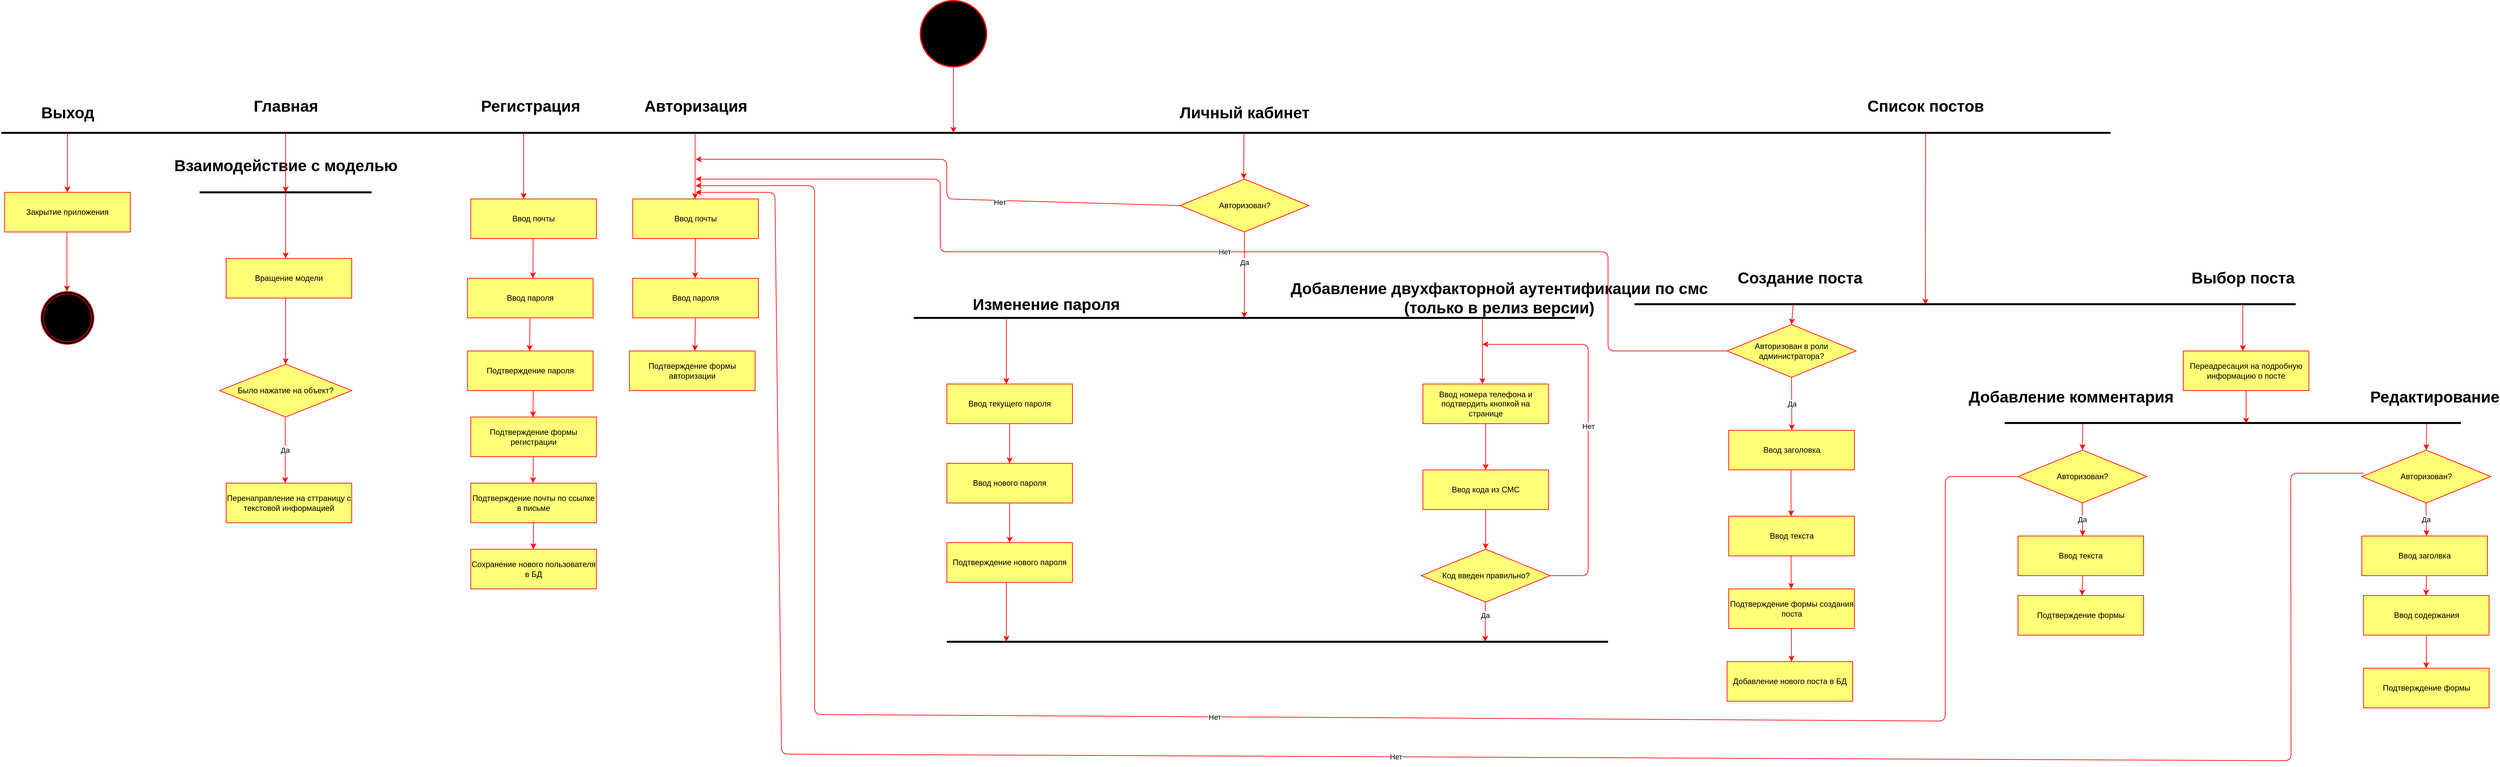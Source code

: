 <mxfile version="14.6.6" type="github" pages="2">
  <diagram id="KsrvPjBczi0uRQ7n-0tx" name="Page-1">
    <mxGraphModel dx="3677" dy="2185" grid="1" gridSize="10" guides="1" tooltips="1" connect="1" arrows="1" fold="1" page="1" pageScale="1" pageWidth="850" pageHeight="1100" math="0" shadow="0">
      <root>
        <mxCell id="0" />
        <mxCell id="1" parent="0" />
        <mxCell id="nR79GMOMtEsPVqGwIcki-1" value="" style="strokeWidth=2;html=1;shape=mxgraph.flowchart.start_2;whiteSpace=wrap;fillColor=#000000;strokeColor=#FF0000;" vertex="1" parent="1">
          <mxGeometry x="360" y="-140" width="100" height="100" as="geometry" />
        </mxCell>
        <mxCell id="nR79GMOMtEsPVqGwIcki-3" value="" style="endArrow=none;html=1;strokeWidth=3;" edge="1" parent="1">
          <mxGeometry width="50" height="50" relative="1" as="geometry">
            <mxPoint x="-1030" y="60" as="sourcePoint" />
            <mxPoint x="2160" y="60" as="targetPoint" />
          </mxGeometry>
        </mxCell>
        <mxCell id="nR79GMOMtEsPVqGwIcki-4" value="" style="endArrow=classic;html=1;strokeColor=#FF0000;exitX=0.5;exitY=1;exitDx=0;exitDy=0;exitPerimeter=0;" edge="1" parent="1" source="nR79GMOMtEsPVqGwIcki-1">
          <mxGeometry width="50" height="50" relative="1" as="geometry">
            <mxPoint x="410" y="40" as="sourcePoint" />
            <mxPoint x="410" y="60" as="targetPoint" />
          </mxGeometry>
        </mxCell>
        <mxCell id="nR79GMOMtEsPVqGwIcki-5" value="Личный кабинет" style="text;strokeColor=none;fillColor=none;html=1;fontSize=24;fontStyle=1;verticalAlign=middle;align=center;" vertex="1" parent="1">
          <mxGeometry x="800" y="10" width="100" height="40" as="geometry" />
        </mxCell>
        <mxCell id="nR79GMOMtEsPVqGwIcki-6" value="" style="endArrow=classic;html=1;strokeColor=#FF0000;exitX=0.5;exitY=1;exitDx=0;exitDy=0;exitPerimeter=0;" edge="1" parent="1">
          <mxGeometry width="50" height="50" relative="1" as="geometry">
            <mxPoint x="849.29" y="60" as="sourcePoint" />
            <mxPoint x="849" y="130" as="targetPoint" />
          </mxGeometry>
        </mxCell>
        <mxCell id="nR79GMOMtEsPVqGwIcki-7" value="" style="endArrow=none;html=1;strokeColor=#000000;strokeWidth=3;" edge="1" parent="1">
          <mxGeometry width="50" height="50" relative="1" as="geometry">
            <mxPoint x="350" y="340" as="sourcePoint" />
            <mxPoint x="1350" y="340" as="targetPoint" />
            <Array as="points">
              <mxPoint x="850" y="340" />
            </Array>
          </mxGeometry>
        </mxCell>
        <mxCell id="nR79GMOMtEsPVqGwIcki-8" value="Изменение пароля" style="text;strokeColor=none;fillColor=none;html=1;fontSize=24;fontStyle=1;verticalAlign=middle;align=center;" vertex="1" parent="1">
          <mxGeometry x="500" y="300" width="100" height="40" as="geometry" />
        </mxCell>
        <mxCell id="nR79GMOMtEsPVqGwIcki-10" value="" style="endArrow=classic;html=1;strokeColor=#FF0000;exitX=0.5;exitY=1;exitDx=0;exitDy=0;exitPerimeter=0;" edge="1" parent="1">
          <mxGeometry width="50" height="50" relative="1" as="geometry">
            <mxPoint x="490.0" y="340" as="sourcePoint" />
            <mxPoint x="490.0" y="440" as="targetPoint" />
          </mxGeometry>
        </mxCell>
        <mxCell id="nR79GMOMtEsPVqGwIcki-11" value="Ввод текущего пароля" style="whiteSpace=wrap;html=1;strokeColor=#FF0000;gradientColor=none;fillColor=#FFFF78;" vertex="1" parent="1">
          <mxGeometry x="400" y="440" width="190" height="60" as="geometry" />
        </mxCell>
        <mxCell id="nR79GMOMtEsPVqGwIcki-12" value="Ввод нового пароля" style="whiteSpace=wrap;html=1;strokeColor=#FF0000;gradientColor=none;fillColor=#FFFF78;" vertex="1" parent="1">
          <mxGeometry x="400" y="560" width="190" height="60" as="geometry" />
        </mxCell>
        <mxCell id="nR79GMOMtEsPVqGwIcki-13" value="" style="endArrow=classic;html=1;strokeColor=#FF0000;exitX=0.5;exitY=1;exitDx=0;exitDy=0;entryX=0.5;entryY=0;entryDx=0;entryDy=0;" edge="1" parent="1" source="nR79GMOMtEsPVqGwIcki-11" target="nR79GMOMtEsPVqGwIcki-12">
          <mxGeometry width="50" height="50" relative="1" as="geometry">
            <mxPoint x="500.0" y="350" as="sourcePoint" />
            <mxPoint x="500" y="450" as="targetPoint" />
          </mxGeometry>
        </mxCell>
        <mxCell id="nR79GMOMtEsPVqGwIcki-14" value="Подтверждение нового пароля" style="whiteSpace=wrap;html=1;strokeColor=#FF0000;gradientColor=none;fillColor=#FFFF78;" vertex="1" parent="1">
          <mxGeometry x="400" y="680" width="190" height="60" as="geometry" />
        </mxCell>
        <mxCell id="nR79GMOMtEsPVqGwIcki-15" value="" style="endArrow=classic;html=1;strokeColor=#FF0000;exitX=0.5;exitY=1;exitDx=0;exitDy=0;entryX=0.5;entryY=0;entryDx=0;entryDy=0;" edge="1" parent="1" source="nR79GMOMtEsPVqGwIcki-12" target="nR79GMOMtEsPVqGwIcki-14">
          <mxGeometry width="50" height="50" relative="1" as="geometry">
            <mxPoint x="505" y="510" as="sourcePoint" />
            <mxPoint x="505" y="570" as="targetPoint" />
          </mxGeometry>
        </mxCell>
        <mxCell id="nR79GMOMtEsPVqGwIcki-17" value="Добавление двухфакторной аутентификации по смс&lt;br&gt;(только в релиз версии)" style="text;strokeColor=none;fillColor=none;html=1;fontSize=24;fontStyle=1;verticalAlign=middle;align=center;" vertex="1" parent="1">
          <mxGeometry x="1185" y="290" width="100" height="40" as="geometry" />
        </mxCell>
        <mxCell id="nR79GMOMtEsPVqGwIcki-19" value="" style="endArrow=classic;html=1;strokeColor=#FF0000;exitX=0.5;exitY=1;exitDx=0;exitDy=0;exitPerimeter=0;" edge="1" parent="1">
          <mxGeometry width="50" height="50" relative="1" as="geometry">
            <mxPoint x="1210.0" y="340" as="sourcePoint" />
            <mxPoint x="1210" y="440" as="targetPoint" />
          </mxGeometry>
        </mxCell>
        <mxCell id="nR79GMOMtEsPVqGwIcki-20" value="Ввод номера телефона и подтвердить кнопкой на странице" style="whiteSpace=wrap;html=1;strokeColor=#FF0000;gradientColor=none;fillColor=#FFFF78;" vertex="1" parent="1">
          <mxGeometry x="1120" y="440" width="190" height="60" as="geometry" />
        </mxCell>
        <mxCell id="nR79GMOMtEsPVqGwIcki-21" value="Ввод кода из СМС" style="whiteSpace=wrap;html=1;strokeColor=#FF0000;gradientColor=none;fillColor=#FFFF78;" vertex="1" parent="1">
          <mxGeometry x="1120" y="570" width="190" height="60" as="geometry" />
        </mxCell>
        <mxCell id="nR79GMOMtEsPVqGwIcki-22" value="" style="endArrow=classic;html=1;strokeColor=#FF0000;exitX=0.5;exitY=1;exitDx=0;exitDy=0;entryX=0.5;entryY=0;entryDx=0;entryDy=0;" edge="1" parent="1" source="nR79GMOMtEsPVqGwIcki-20" target="nR79GMOMtEsPVqGwIcki-21">
          <mxGeometry width="50" height="50" relative="1" as="geometry">
            <mxPoint x="1220.0" y="350" as="sourcePoint" />
            <mxPoint x="1220" y="450" as="targetPoint" />
          </mxGeometry>
        </mxCell>
        <mxCell id="nR79GMOMtEsPVqGwIcki-23" value="Код введен правильно?" style="rhombus;whiteSpace=wrap;html=1;fillColor=#FFFF78;gradientColor=none;strokeColor=#FF0000;" vertex="1" parent="1">
          <mxGeometry x="1117.5" y="690" width="195" height="80" as="geometry" />
        </mxCell>
        <mxCell id="nR79GMOMtEsPVqGwIcki-24" value="" style="endArrow=classic;html=1;strokeColor=#FF0000;exitX=0.5;exitY=1;exitDx=0;exitDy=0;entryX=0.5;entryY=0;entryDx=0;entryDy=0;" edge="1" parent="1" source="nR79GMOMtEsPVqGwIcki-21" target="nR79GMOMtEsPVqGwIcki-23">
          <mxGeometry width="50" height="50" relative="1" as="geometry">
            <mxPoint x="1206.79" y="620" as="sourcePoint" />
            <mxPoint x="1206.79" y="690" as="targetPoint" />
          </mxGeometry>
        </mxCell>
        <mxCell id="nR79GMOMtEsPVqGwIcki-25" value="Нет" style="endArrow=classic;html=1;strokeColor=#FF0000;exitX=1;exitY=0.5;exitDx=0;exitDy=0;" edge="1" parent="1" source="nR79GMOMtEsPVqGwIcki-23">
          <mxGeometry width="50" height="50" relative="1" as="geometry">
            <mxPoint x="1380" y="720" as="sourcePoint" />
            <mxPoint x="1210" y="380" as="targetPoint" />
            <Array as="points">
              <mxPoint x="1370" y="730" />
              <mxPoint x="1370" y="380" />
            </Array>
          </mxGeometry>
        </mxCell>
        <mxCell id="nR79GMOMtEsPVqGwIcki-26" value="" style="endArrow=classic;html=1;strokeColor=#FF0000;exitX=0.5;exitY=1;exitDx=0;exitDy=0;entryX=0.5;entryY=0;entryDx=0;entryDy=0;" edge="1" parent="1">
          <mxGeometry width="50" height="50" relative="1" as="geometry">
            <mxPoint x="1214.29" y="770" as="sourcePoint" />
            <mxPoint x="1214.29" y="830" as="targetPoint" />
          </mxGeometry>
        </mxCell>
        <mxCell id="nR79GMOMtEsPVqGwIcki-27" value="Да" style="edgeLabel;html=1;align=center;verticalAlign=middle;resizable=0;points=[];" vertex="1" connectable="0" parent="nR79GMOMtEsPVqGwIcki-26">
          <mxGeometry x="-0.333" y="-1" relative="1" as="geometry">
            <mxPoint as="offset" />
          </mxGeometry>
        </mxCell>
        <mxCell id="nR79GMOMtEsPVqGwIcki-28" value="" style="endArrow=none;html=1;strokeColor=#000000;strokeWidth=3;" edge="1" parent="1">
          <mxGeometry width="50" height="50" relative="1" as="geometry">
            <mxPoint x="400" y="830" as="sourcePoint" />
            <mxPoint x="1400" y="830" as="targetPoint" />
          </mxGeometry>
        </mxCell>
        <mxCell id="nR79GMOMtEsPVqGwIcki-29" value="" style="endArrow=classic;html=1;strokeColor=#FF0000;exitX=0.5;exitY=1;exitDx=0;exitDy=0;" edge="1" parent="1">
          <mxGeometry width="50" height="50" relative="1" as="geometry">
            <mxPoint x="490" y="740" as="sourcePoint" />
            <mxPoint x="490" y="830" as="targetPoint" />
          </mxGeometry>
        </mxCell>
        <mxCell id="nR79GMOMtEsPVqGwIcki-30" value="Главная" style="text;strokeColor=none;fillColor=none;html=1;fontSize=24;fontStyle=1;verticalAlign=middle;align=center;" vertex="1" parent="1">
          <mxGeometry x="-650" width="100" height="40" as="geometry" />
        </mxCell>
        <mxCell id="nR79GMOMtEsPVqGwIcki-31" value="" style="endArrow=classic;html=1;strokeColor=#FF0000;startArrow=none;" edge="1" parent="1">
          <mxGeometry width="50" height="50" relative="1" as="geometry">
            <mxPoint x="-600" y="110" as="sourcePoint" />
            <mxPoint x="-600" y="150" as="targetPoint" />
          </mxGeometry>
        </mxCell>
        <mxCell id="nR79GMOMtEsPVqGwIcki-32" value="" style="endArrow=none;html=1;strokeColor=#000000;strokeWidth=3;" edge="1" parent="1">
          <mxGeometry width="50" height="50" relative="1" as="geometry">
            <mxPoint x="-730" y="150" as="sourcePoint" />
            <mxPoint x="-470" y="150" as="targetPoint" />
          </mxGeometry>
        </mxCell>
        <mxCell id="nR79GMOMtEsPVqGwIcki-34" value="" style="endArrow=classic;html=1;strokeColor=#FF0000;" edge="1" parent="1">
          <mxGeometry width="50" height="50" relative="1" as="geometry">
            <mxPoint x="-600" y="150" as="sourcePoint" />
            <mxPoint x="-600" y="250" as="targetPoint" />
          </mxGeometry>
        </mxCell>
        <mxCell id="nR79GMOMtEsPVqGwIcki-35" value="Вращение модели" style="whiteSpace=wrap;html=1;strokeColor=#FF0000;gradientColor=none;fillColor=#FFFF78;" vertex="1" parent="1">
          <mxGeometry x="-690" y="250" width="190" height="60" as="geometry" />
        </mxCell>
        <mxCell id="nR79GMOMtEsPVqGwIcki-36" value="" style="endArrow=classic;html=1;strokeColor=#FF0000;" edge="1" parent="1">
          <mxGeometry width="50" height="50" relative="1" as="geometry">
            <mxPoint x="-600" y="310" as="sourcePoint" />
            <mxPoint x="-600" y="410" as="targetPoint" />
          </mxGeometry>
        </mxCell>
        <mxCell id="nR79GMOMtEsPVqGwIcki-37" value="Было нажатие на объект?" style="rhombus;whiteSpace=wrap;html=1;fillColor=#FFFF78;gradientColor=none;strokeColor=#FF0000;" vertex="1" parent="1">
          <mxGeometry x="-700" y="410" width="200" height="80" as="geometry" />
        </mxCell>
        <mxCell id="nR79GMOMtEsPVqGwIcki-39" value="Да" style="endArrow=classic;html=1;strokeColor=#FF0000;" edge="1" parent="1">
          <mxGeometry width="50" height="50" relative="1" as="geometry">
            <mxPoint x="-600.71" y="490" as="sourcePoint" />
            <mxPoint x="-600.71" y="590" as="targetPoint" />
          </mxGeometry>
        </mxCell>
        <mxCell id="nR79GMOMtEsPVqGwIcki-40" value="Перенаправление на сттраницу с текстовой информацией" style="whiteSpace=wrap;html=1;strokeColor=#FF0000;gradientColor=none;fillColor=#FFFF78;" vertex="1" parent="1">
          <mxGeometry x="-690" y="590" width="190" height="60" as="geometry" />
        </mxCell>
        <mxCell id="nR79GMOMtEsPVqGwIcki-42" value="Выход" style="text;strokeColor=none;fillColor=none;html=1;fontSize=24;fontStyle=1;verticalAlign=middle;align=center;" vertex="1" parent="1">
          <mxGeometry x="-980" y="10" width="100" height="40" as="geometry" />
        </mxCell>
        <mxCell id="nR79GMOMtEsPVqGwIcki-43" value="Закрытие приложения" style="whiteSpace=wrap;html=1;strokeColor=#FF0000;gradientColor=none;fillColor=#FFFF78;" vertex="1" parent="1">
          <mxGeometry x="-1025" y="150" width="190" height="60" as="geometry" />
        </mxCell>
        <mxCell id="nR79GMOMtEsPVqGwIcki-44" value="" style="endArrow=classic;html=1;strokeColor=#FF0000;entryX=0.5;entryY=0;entryDx=0;entryDy=0;" edge="1" parent="1" target="nR79GMOMtEsPVqGwIcki-43">
          <mxGeometry width="50" height="50" relative="1" as="geometry">
            <mxPoint x="-930" y="60" as="sourcePoint" />
            <mxPoint x="-580" y="270" as="targetPoint" />
          </mxGeometry>
        </mxCell>
        <mxCell id="nR79GMOMtEsPVqGwIcki-45" value="" style="endArrow=classic;html=1;strokeColor=#FF0000;entryX=0.5;entryY=0;entryDx=0;entryDy=0;" edge="1" parent="1">
          <mxGeometry width="50" height="50" relative="1" as="geometry">
            <mxPoint x="-930.83" y="210" as="sourcePoint" />
            <mxPoint x="-930.83" y="300" as="targetPoint" />
          </mxGeometry>
        </mxCell>
        <mxCell id="nR79GMOMtEsPVqGwIcki-46" value="" style="ellipse;shape=doubleEllipse;whiteSpace=wrap;html=1;aspect=fixed;gradientColor=none;fillColor=#000000;strokeColor=#FF0000;" vertex="1" parent="1">
          <mxGeometry x="-970" y="300" width="80" height="80" as="geometry" />
        </mxCell>
        <mxCell id="nR79GMOMtEsPVqGwIcki-33" value="Взаимодействие с моделью" style="text;strokeColor=none;fillColor=none;html=1;fontSize=24;fontStyle=1;verticalAlign=middle;align=center;" vertex="1" parent="1">
          <mxGeometry x="-650" y="90" width="100" height="40" as="geometry" />
        </mxCell>
        <mxCell id="nR79GMOMtEsPVqGwIcki-47" value="" style="endArrow=none;html=1;strokeColor=#FF0000;" edge="1" parent="1">
          <mxGeometry width="50" height="50" relative="1" as="geometry">
            <mxPoint x="-600" y="60" as="sourcePoint" />
            <mxPoint x="-600" y="120" as="targetPoint" />
          </mxGeometry>
        </mxCell>
        <mxCell id="nR79GMOMtEsPVqGwIcki-50" value="Регистрация" style="text;strokeColor=none;fillColor=none;html=1;fontSize=24;fontStyle=1;verticalAlign=middle;align=center;" vertex="1" parent="1">
          <mxGeometry x="-280" width="100" height="40" as="geometry" />
        </mxCell>
        <mxCell id="nR79GMOMtEsPVqGwIcki-51" value="" style="endArrow=classic;html=1;strokeColor=#FF0000;" edge="1" parent="1">
          <mxGeometry width="50" height="50" relative="1" as="geometry">
            <mxPoint x="-240" y="60" as="sourcePoint" />
            <mxPoint x="-240" y="160" as="targetPoint" />
          </mxGeometry>
        </mxCell>
        <mxCell id="nR79GMOMtEsPVqGwIcki-52" value="Ввод почты" style="whiteSpace=wrap;html=1;strokeColor=#FF0000;gradientColor=none;fillColor=#FFFF78;" vertex="1" parent="1">
          <mxGeometry x="-320" y="160" width="190" height="60" as="geometry" />
        </mxCell>
        <mxCell id="nR79GMOMtEsPVqGwIcki-53" value="Ввод пароля" style="whiteSpace=wrap;html=1;strokeColor=#FF0000;gradientColor=none;fillColor=#FFFF78;" vertex="1" parent="1">
          <mxGeometry x="-325" y="280" width="190" height="60" as="geometry" />
        </mxCell>
        <mxCell id="nR79GMOMtEsPVqGwIcki-54" value="Подтверждение пароля" style="whiteSpace=wrap;html=1;strokeColor=#FF0000;gradientColor=none;fillColor=#FFFF78;" vertex="1" parent="1">
          <mxGeometry x="-325" y="390" width="190" height="60" as="geometry" />
        </mxCell>
        <mxCell id="nR79GMOMtEsPVqGwIcki-55" value="Подтверждение формы регистрации" style="whiteSpace=wrap;html=1;strokeColor=#FF0000;gradientColor=none;fillColor=#FFFF78;" vertex="1" parent="1">
          <mxGeometry x="-320" y="490" width="190" height="60" as="geometry" />
        </mxCell>
        <mxCell id="nR79GMOMtEsPVqGwIcki-56" value="" style="endArrow=classic;html=1;strokeColor=#FF0000;" edge="1" parent="1">
          <mxGeometry width="50" height="50" relative="1" as="geometry">
            <mxPoint x="-225.71" y="220" as="sourcePoint" />
            <mxPoint x="-226" y="280" as="targetPoint" />
          </mxGeometry>
        </mxCell>
        <mxCell id="nR79GMOMtEsPVqGwIcki-57" value="" style="endArrow=classic;html=1;strokeColor=#FF0000;" edge="1" parent="1">
          <mxGeometry width="50" height="50" relative="1" as="geometry">
            <mxPoint x="-230.42" y="340" as="sourcePoint" />
            <mxPoint x="-231" y="390" as="targetPoint" />
          </mxGeometry>
        </mxCell>
        <mxCell id="nR79GMOMtEsPVqGwIcki-58" value="" style="endArrow=classic;html=1;strokeColor=#FF0000;" edge="1" parent="1">
          <mxGeometry width="50" height="50" relative="1" as="geometry">
            <mxPoint x="-225.42" y="450" as="sourcePoint" />
            <mxPoint x="-226" y="490" as="targetPoint" />
          </mxGeometry>
        </mxCell>
        <mxCell id="nR79GMOMtEsPVqGwIcki-59" value="Подтверждение почты по ссылке в письме" style="whiteSpace=wrap;html=1;strokeColor=#FF0000;gradientColor=none;fillColor=#FFFF78;" vertex="1" parent="1">
          <mxGeometry x="-320" y="590" width="190" height="60" as="geometry" />
        </mxCell>
        <mxCell id="nR79GMOMtEsPVqGwIcki-60" value="" style="endArrow=classic;html=1;strokeColor=#FF0000;" edge="1" parent="1">
          <mxGeometry width="50" height="50" relative="1" as="geometry">
            <mxPoint x="-225.42" y="550" as="sourcePoint" />
            <mxPoint x="-226" y="590" as="targetPoint" />
          </mxGeometry>
        </mxCell>
        <mxCell id="nR79GMOMtEsPVqGwIcki-61" value="" style="endArrow=classic;html=1;strokeColor=#FF0000;" edge="1" parent="1">
          <mxGeometry width="50" height="50" relative="1" as="geometry">
            <mxPoint x="-224.92" y="650" as="sourcePoint" />
            <mxPoint x="-225.5" y="690" as="targetPoint" />
          </mxGeometry>
        </mxCell>
        <mxCell id="nR79GMOMtEsPVqGwIcki-62" value="Сохранение нового пользователя в БД" style="whiteSpace=wrap;html=1;strokeColor=#FF0000;gradientColor=none;fillColor=#FFFF78;" vertex="1" parent="1">
          <mxGeometry x="-320" y="690" width="190" height="60" as="geometry" />
        </mxCell>
        <mxCell id="nR79GMOMtEsPVqGwIcki-63" value="Авторизация" style="text;strokeColor=none;fillColor=none;html=1;fontSize=24;fontStyle=1;verticalAlign=middle;align=center;" vertex="1" parent="1">
          <mxGeometry x="-30" width="100" height="40" as="geometry" />
        </mxCell>
        <mxCell id="nR79GMOMtEsPVqGwIcki-64" value="" style="endArrow=classic;html=1;strokeColor=#FF0000;" edge="1" parent="1">
          <mxGeometry width="50" height="50" relative="1" as="geometry">
            <mxPoint x="19.29" y="60" as="sourcePoint" />
            <mxPoint x="19.29" y="160" as="targetPoint" />
          </mxGeometry>
        </mxCell>
        <mxCell id="nR79GMOMtEsPVqGwIcki-65" value="Ввод почты" style="whiteSpace=wrap;html=1;strokeColor=#FF0000;gradientColor=none;fillColor=#FFFF78;" vertex="1" parent="1">
          <mxGeometry x="-75" y="160" width="190" height="60" as="geometry" />
        </mxCell>
        <mxCell id="nR79GMOMtEsPVqGwIcki-67" value="Ввод пароля" style="whiteSpace=wrap;html=1;strokeColor=#FF0000;gradientColor=none;fillColor=#FFFF78;" vertex="1" parent="1">
          <mxGeometry x="-75" y="280" width="190" height="60" as="geometry" />
        </mxCell>
        <mxCell id="nR79GMOMtEsPVqGwIcki-68" value="" style="endArrow=classic;html=1;strokeColor=#FF0000;" edge="1" parent="1">
          <mxGeometry width="50" height="50" relative="1" as="geometry">
            <mxPoint x="19.58" y="220" as="sourcePoint" />
            <mxPoint x="19.29" y="280" as="targetPoint" />
          </mxGeometry>
        </mxCell>
        <mxCell id="nR79GMOMtEsPVqGwIcki-69" value="Подтверждение формы авторизации" style="whiteSpace=wrap;html=1;strokeColor=#FF0000;gradientColor=none;fillColor=#FFFF78;" vertex="1" parent="1">
          <mxGeometry x="-80" y="390" width="190" height="60" as="geometry" />
        </mxCell>
        <mxCell id="nR79GMOMtEsPVqGwIcki-70" value="" style="endArrow=classic;html=1;strokeColor=#FF0000;" edge="1" parent="1">
          <mxGeometry width="50" height="50" relative="1" as="geometry">
            <mxPoint x="19.58" y="340" as="sourcePoint" />
            <mxPoint x="19" y="390" as="targetPoint" />
          </mxGeometry>
        </mxCell>
        <mxCell id="nR79GMOMtEsPVqGwIcki-71" value="Авторизован?" style="rhombus;whiteSpace=wrap;html=1;fillColor=#FFFF78;gradientColor=none;strokeColor=#FF0000;" vertex="1" parent="1">
          <mxGeometry x="752.5" y="130" width="195" height="80" as="geometry" />
        </mxCell>
        <mxCell id="nR79GMOMtEsPVqGwIcki-72" value="" style="endArrow=classic;html=1;strokeColor=#FF0000;exitX=0;exitY=0.5;exitDx=0;exitDy=0;" edge="1" parent="1" source="nR79GMOMtEsPVqGwIcki-71">
          <mxGeometry width="50" height="50" relative="1" as="geometry">
            <mxPoint x="859.29" y="70" as="sourcePoint" />
            <mxPoint x="20" y="100" as="targetPoint" />
            <Array as="points">
              <mxPoint x="400" y="160" />
              <mxPoint x="400" y="100" />
            </Array>
          </mxGeometry>
        </mxCell>
        <mxCell id="nR79GMOMtEsPVqGwIcki-73" value="Нет" style="edgeLabel;html=1;align=center;verticalAlign=middle;resizable=0;points=[];" vertex="1" connectable="0" parent="nR79GMOMtEsPVqGwIcki-72">
          <mxGeometry x="-0.309" y="3" relative="1" as="geometry">
            <mxPoint x="1" as="offset" />
          </mxGeometry>
        </mxCell>
        <mxCell id="nR79GMOMtEsPVqGwIcki-74" value="" style="endArrow=classic;html=1;strokeColor=#FF0000;exitX=0.5;exitY=1;exitDx=0;exitDy=0;" edge="1" parent="1" source="nR79GMOMtEsPVqGwIcki-71">
          <mxGeometry width="50" height="50" relative="1" as="geometry">
            <mxPoint x="850.29" y="230" as="sourcePoint" />
            <mxPoint x="850" y="340" as="targetPoint" />
          </mxGeometry>
        </mxCell>
        <mxCell id="nR79GMOMtEsPVqGwIcki-75" value="Да" style="edgeLabel;html=1;align=center;verticalAlign=middle;resizable=0;points=[];" vertex="1" connectable="0" parent="nR79GMOMtEsPVqGwIcki-74">
          <mxGeometry x="-0.297" relative="1" as="geometry">
            <mxPoint as="offset" />
          </mxGeometry>
        </mxCell>
        <mxCell id="nR79GMOMtEsPVqGwIcki-76" value="Список постов" style="text;strokeColor=none;fillColor=none;html=1;fontSize=24;fontStyle=1;verticalAlign=middle;align=center;" vertex="1" parent="1">
          <mxGeometry x="1830" width="100" height="40" as="geometry" />
        </mxCell>
        <mxCell id="nR79GMOMtEsPVqGwIcki-77" value="" style="endArrow=classic;html=1;strokeColor=#FF0000;exitX=0.5;exitY=1;exitDx=0;exitDy=0;exitPerimeter=0;" edge="1" parent="1">
          <mxGeometry width="50" height="50" relative="1" as="geometry">
            <mxPoint x="1880.29" y="60" as="sourcePoint" />
            <mxPoint x="1880" y="320" as="targetPoint" />
          </mxGeometry>
        </mxCell>
        <mxCell id="nR79GMOMtEsPVqGwIcki-78" value="" style="endArrow=none;html=1;strokeColor=#000000;strokeWidth=3;" edge="1" parent="1">
          <mxGeometry width="50" height="50" relative="1" as="geometry">
            <mxPoint x="1440" y="319.29" as="sourcePoint" />
            <mxPoint x="2440" y="319.29" as="targetPoint" />
            <Array as="points">
              <mxPoint x="1940" y="319.29" />
            </Array>
          </mxGeometry>
        </mxCell>
        <mxCell id="nR79GMOMtEsPVqGwIcki-79" value="Создание поста" style="text;strokeColor=none;fillColor=none;html=1;fontSize=24;fontStyle=1;verticalAlign=middle;align=center;" vertex="1" parent="1">
          <mxGeometry x="1640" y="260" width="100" height="40" as="geometry" />
        </mxCell>
        <mxCell id="nR79GMOMtEsPVqGwIcki-80" value="Авторизован в роли администратора?" style="rhombus;whiteSpace=wrap;html=1;fillColor=#FFFF78;gradientColor=none;strokeColor=#FF0000;" vertex="1" parent="1">
          <mxGeometry x="1580" y="350" width="195" height="80" as="geometry" />
        </mxCell>
        <mxCell id="nR79GMOMtEsPVqGwIcki-81" value="" style="endArrow=classic;html=1;strokeColor=#FF0000;entryX=0.5;entryY=0;entryDx=0;entryDy=0;" edge="1" parent="1" target="nR79GMOMtEsPVqGwIcki-80">
          <mxGeometry width="50" height="50" relative="1" as="geometry">
            <mxPoint x="1680" y="320" as="sourcePoint" />
            <mxPoint x="1220" y="450" as="targetPoint" />
          </mxGeometry>
        </mxCell>
        <mxCell id="nR79GMOMtEsPVqGwIcki-82" value="Да" style="endArrow=classic;html=1;strokeColor=#FF0000;exitX=0.5;exitY=1;exitDx=0;exitDy=0;" edge="1" parent="1" source="nR79GMOMtEsPVqGwIcki-80">
          <mxGeometry width="50" height="50" relative="1" as="geometry">
            <mxPoint x="1230.0" y="360" as="sourcePoint" />
            <mxPoint x="1678" y="510" as="targetPoint" />
          </mxGeometry>
        </mxCell>
        <mxCell id="nR79GMOMtEsPVqGwIcki-83" value="Ввод заголовка" style="whiteSpace=wrap;html=1;strokeColor=#FF0000;gradientColor=none;fillColor=#FFFF78;" vertex="1" parent="1">
          <mxGeometry x="1582.5" y="510" width="190" height="60" as="geometry" />
        </mxCell>
        <mxCell id="nR79GMOMtEsPVqGwIcki-84" value="" style="endArrow=classic;html=1;strokeColor=#FF0000;exitX=0.5;exitY=1;exitDx=0;exitDy=0;entryX=0.5;entryY=0;entryDx=0;entryDy=0;" edge="1" parent="1">
          <mxGeometry width="50" height="50" relative="1" as="geometry">
            <mxPoint x="1676.79" y="570" as="sourcePoint" />
            <mxPoint x="1676.79" y="640" as="targetPoint" />
          </mxGeometry>
        </mxCell>
        <mxCell id="nR79GMOMtEsPVqGwIcki-85" value="Ввод текста" style="whiteSpace=wrap;html=1;strokeColor=#FF0000;gradientColor=none;fillColor=#FFFF78;" vertex="1" parent="1">
          <mxGeometry x="1582.5" y="640" width="190" height="60" as="geometry" />
        </mxCell>
        <mxCell id="nR79GMOMtEsPVqGwIcki-86" value="Подтверждение формы создания поста" style="whiteSpace=wrap;html=1;strokeColor=#FF0000;gradientColor=none;fillColor=#FFFF78;" vertex="1" parent="1">
          <mxGeometry x="1582.5" y="750" width="190" height="60" as="geometry" />
        </mxCell>
        <mxCell id="nR79GMOMtEsPVqGwIcki-87" value="" style="endArrow=classic;html=1;strokeColor=#FF0000;exitX=0.5;exitY=1;exitDx=0;exitDy=0;" edge="1" parent="1">
          <mxGeometry width="50" height="50" relative="1" as="geometry">
            <mxPoint x="1676.79" y="700" as="sourcePoint" />
            <mxPoint x="1677" y="750" as="targetPoint" />
          </mxGeometry>
        </mxCell>
        <mxCell id="nR79GMOMtEsPVqGwIcki-88" value="Добавление нового поста в БД" style="whiteSpace=wrap;html=1;strokeColor=#FF0000;gradientColor=none;fillColor=#FFFF78;" vertex="1" parent="1">
          <mxGeometry x="1580" y="860" width="190" height="60" as="geometry" />
        </mxCell>
        <mxCell id="nR79GMOMtEsPVqGwIcki-89" value="" style="endArrow=classic;html=1;strokeColor=#FF0000;exitX=0.5;exitY=1;exitDx=0;exitDy=0;" edge="1" parent="1">
          <mxGeometry width="50" height="50" relative="1" as="geometry">
            <mxPoint x="1677.26" y="810" as="sourcePoint" />
            <mxPoint x="1677.47" y="860" as="targetPoint" />
            <Array as="points">
              <mxPoint x="1677.47" y="860" />
            </Array>
          </mxGeometry>
        </mxCell>
        <mxCell id="nR79GMOMtEsPVqGwIcki-90" value="Нет" style="endArrow=classic;html=1;strokeColor=#FF0000;exitX=0;exitY=0.5;exitDx=0;exitDy=0;" edge="1" parent="1" source="nR79GMOMtEsPVqGwIcki-80">
          <mxGeometry width="50" height="50" relative="1" as="geometry">
            <mxPoint x="1322.5" y="740" as="sourcePoint" />
            <mxPoint x="20" y="130" as="targetPoint" />
            <Array as="points">
              <mxPoint x="1400" y="390" />
              <mxPoint x="1400" y="240" />
              <mxPoint x="390" y="240" />
              <mxPoint x="390" y="130" />
            </Array>
          </mxGeometry>
        </mxCell>
        <mxCell id="nR79GMOMtEsPVqGwIcki-91" value="Выбор поста" style="text;strokeColor=none;fillColor=none;html=1;fontSize=24;fontStyle=1;verticalAlign=middle;align=center;" vertex="1" parent="1">
          <mxGeometry x="2310" y="260" width="100" height="40" as="geometry" />
        </mxCell>
        <mxCell id="nR79GMOMtEsPVqGwIcki-92" value="" style="endArrow=classic;html=1;strokeColor=#FF0000;exitX=0.5;exitY=1;exitDx=0;exitDy=0;entryX=0.5;entryY=0;entryDx=0;entryDy=0;" edge="1" parent="1">
          <mxGeometry width="50" height="50" relative="1" as="geometry">
            <mxPoint x="2360" y="320" as="sourcePoint" />
            <mxPoint x="2360" y="390" as="targetPoint" />
          </mxGeometry>
        </mxCell>
        <mxCell id="nR79GMOMtEsPVqGwIcki-93" value="Переадресация на подробную информацию о посте" style="whiteSpace=wrap;html=1;strokeColor=#FF0000;gradientColor=none;fillColor=#FFFF78;" vertex="1" parent="1">
          <mxGeometry x="2270" y="390" width="190" height="60" as="geometry" />
        </mxCell>
        <mxCell id="nR79GMOMtEsPVqGwIcki-94" value="" style="endArrow=none;html=1;strokeColor=#000000;strokeWidth=3;" edge="1" parent="1">
          <mxGeometry width="50" height="50" relative="1" as="geometry">
            <mxPoint x="2000" y="499" as="sourcePoint" />
            <mxPoint x="2690" y="499" as="targetPoint" />
            <Array as="points">
              <mxPoint x="2160" y="499" />
            </Array>
          </mxGeometry>
        </mxCell>
        <mxCell id="nR79GMOMtEsPVqGwIcki-95" value="" style="endArrow=classic;html=1;strokeColor=#FF0000;exitX=0.5;exitY=1;exitDx=0;exitDy=0;" edge="1" parent="1" source="nR79GMOMtEsPVqGwIcki-93">
          <mxGeometry width="50" height="50" relative="1" as="geometry">
            <mxPoint x="2370" y="330" as="sourcePoint" />
            <mxPoint x="2365" y="500" as="targetPoint" />
          </mxGeometry>
        </mxCell>
        <mxCell id="nR79GMOMtEsPVqGwIcki-96" value="Добавление комментария" style="text;strokeColor=none;fillColor=none;html=1;fontSize=24;fontStyle=1;verticalAlign=middle;align=center;" vertex="1" parent="1">
          <mxGeometry x="2050" y="440" width="100" height="40" as="geometry" />
        </mxCell>
        <mxCell id="nR79GMOMtEsPVqGwIcki-97" value="Авторизован?" style="rhombus;whiteSpace=wrap;html=1;fillColor=#FFFF78;gradientColor=none;strokeColor=#FF0000;" vertex="1" parent="1">
          <mxGeometry x="2020" y="540" width="195" height="80" as="geometry" />
        </mxCell>
        <mxCell id="nR79GMOMtEsPVqGwIcki-98" value="&lt;span style=&quot;color: rgba(0 , 0 , 0 , 0) ; font-family: monospace ; font-size: 0px ; background-color: rgb(248 , 249 , 250)&quot;&gt;%3CmxGraphModel%3E%3Croot%3E%3CmxCell%20id%3D%220%22%2F%3E%3CmxCell%20id%3D%221%22%20parent%3D%220%22%2F%3E%3CmxCell%20id%3D%222%22%20value%3D%22%D0%94%D0%B0%22%20style%3D%22endArrow%3Dclassic%3Bhtml%3D1%3BstrokeColor%3D%23FF0000%3BexitX%3D0.5%3BexitY%3D1%3BexitDx%3D0%3BexitDy%3D0%3B%22%20edge%3D%221%22%20parent%3D%221%22%3E%3CmxGeometry%20width%3D%2250%22%20height%3D%2250%22%20relative%3D%221%22%20as%3D%22geometry%22%3E%3CmxPoint%20x%3D%222117%22%20y%3D%22620%22%20as%3D%22sourcePoint%22%2F%3E%3CmxPoint%20x%3D%222118%22%20y%3D%22670%22%20as%3D%22targetPoint%22%2F%3E%3C%2FmxGeometry%3E%3C%2FmxCell%3E%3C%2Froot%3E%3C%2FmxGraphModel%3E&lt;/span&gt;" style="endArrow=classic;html=1;strokeColor=#FF0000;entryX=0.5;entryY=0;entryDx=0;entryDy=0;" edge="1" parent="1" target="nR79GMOMtEsPVqGwIcki-97">
          <mxGeometry width="50" height="50" relative="1" as="geometry">
            <mxPoint x="2118" y="500" as="sourcePoint" />
            <mxPoint x="2375" y="510" as="targetPoint" />
          </mxGeometry>
        </mxCell>
        <mxCell id="nR79GMOMtEsPVqGwIcki-99" value="Да" style="endArrow=classic;html=1;strokeColor=#FF0000;exitX=0.5;exitY=1;exitDx=0;exitDy=0;" edge="1" parent="1">
          <mxGeometry width="50" height="50" relative="1" as="geometry">
            <mxPoint x="2117" y="620" as="sourcePoint" />
            <mxPoint x="2118" y="670" as="targetPoint" />
          </mxGeometry>
        </mxCell>
        <mxCell id="nR79GMOMtEsPVqGwIcki-100" value="Ввод текста" style="whiteSpace=wrap;html=1;strokeColor=#FF0000;gradientColor=none;fillColor=#FFFF78;" vertex="1" parent="1">
          <mxGeometry x="2020" y="670" width="190" height="60" as="geometry" />
        </mxCell>
        <mxCell id="nR79GMOMtEsPVqGwIcki-101" value="Подтверждение формы" style="whiteSpace=wrap;html=1;strokeColor=#FF0000;gradientColor=none;fillColor=#FFFF78;" vertex="1" parent="1">
          <mxGeometry x="2020" y="760" width="190" height="60" as="geometry" />
        </mxCell>
        <mxCell id="nR79GMOMtEsPVqGwIcki-102" value="&lt;span style=&quot;color: rgba(0 , 0 , 0 , 0) ; font-family: monospace ; font-size: 0px ; background-color: rgb(248 , 249 , 250)&quot;&gt;%3CmxGraphModel%3E%3Croot%3E%3CmxCell%20id%3D%220%22%2F%3E%3CmxCell%20id%3D%221%22%20parent%3D%220%22%2F%3E%3CmxCell%20id%3D%222%22%20value%3D%22%D0%94%D0%B0%22%20style%3D%22endArrow%3Dclassic%3Bhtml%3D1%3BstrokeColor%3D%23FF0000%3BexitX%3D0.5%3BexitY%3D1%3BexitDx%3D0%3BexitDy%3D0%3B%22%20edge%3D%221%22%20parent%3D%221%22%3E%3CmxGeometry%20width%3D%2250%22%20height%3D%2250%22%20relative%3D%221%22%20as%3D%22geometry%22%3E%3CmxPoint%20x%3D%222117%22%20y%3D%22620%22%20as%3D%22sourcePoint%22%2F%3E%3CmxPoint%20x%3D%222118%22%20y%3D%22670%22%20as%3D%22targetPoint%22%2F%3E%3C%2FmxGeometry%3E%3C%2FmxCell%3E%3C%2Froot%3E%3C%2FmxGraphModel%3E&lt;/span&gt;" style="endArrow=classic;html=1;strokeColor=#FF0000;" edge="1" parent="1">
          <mxGeometry width="50" height="50" relative="1" as="geometry">
            <mxPoint x="2117.66" y="730" as="sourcePoint" />
            <mxPoint x="2117" y="760" as="targetPoint" />
          </mxGeometry>
        </mxCell>
        <mxCell id="nR79GMOMtEsPVqGwIcki-103" value="Редактирование" style="text;strokeColor=none;fillColor=none;html=1;fontSize=24;fontStyle=1;verticalAlign=middle;align=center;" vertex="1" parent="1">
          <mxGeometry x="2600" y="440" width="100" height="40" as="geometry" />
        </mxCell>
        <mxCell id="nR79GMOMtEsPVqGwIcki-104" value="Авторизован?" style="rhombus;whiteSpace=wrap;html=1;fillColor=#FFFF78;gradientColor=none;strokeColor=#FF0000;" vertex="1" parent="1">
          <mxGeometry x="2540" y="540" width="195" height="80" as="geometry" />
        </mxCell>
        <mxCell id="nR79GMOMtEsPVqGwIcki-105" value="&lt;span style=&quot;color: rgba(0 , 0 , 0 , 0) ; font-family: monospace ; font-size: 0px ; background-color: rgb(248 , 249 , 250)&quot;&gt;%3CmxGraphModel%3E%3Croot%3E%3CmxCell%20id%3D%220%22%2F%3E%3CmxCell%20id%3D%221%22%20parent%3D%220%22%2F%3E%3CmxCell%20id%3D%222%22%20value%3D%22%D0%94%D0%B0%22%20style%3D%22endArrow%3Dclassic%3Bhtml%3D1%3BstrokeColor%3D%23FF0000%3BexitX%3D0.5%3BexitY%3D1%3BexitDx%3D0%3BexitDy%3D0%3B%22%20edge%3D%221%22%20parent%3D%221%22%3E%3CmxGeometry%20width%3D%2250%22%20height%3D%2250%22%20relative%3D%221%22%20as%3D%22geometry%22%3E%3CmxPoint%20x%3D%222117%22%20y%3D%22620%22%20as%3D%22sourcePoint%22%2F%3E%3CmxPoint%20x%3D%222118%22%20y%3D%22670%22%20as%3D%22targetPoint%22%2F%3E%3C%2FmxGeometry%3E%3C%2FmxCell%3E%3C%2Froot%3E%3C%2FmxGraphModel%3E&lt;/span&gt;" style="endArrow=classic;html=1;strokeColor=#FF0000;entryX=0.5;entryY=0;entryDx=0;entryDy=0;" edge="1" parent="1" target="nR79GMOMtEsPVqGwIcki-104">
          <mxGeometry width="50" height="50" relative="1" as="geometry">
            <mxPoint x="2638" y="500" as="sourcePoint" />
            <mxPoint x="2895" y="510" as="targetPoint" />
          </mxGeometry>
        </mxCell>
        <mxCell id="nR79GMOMtEsPVqGwIcki-106" value="Да" style="endArrow=classic;html=1;strokeColor=#FF0000;exitX=0.5;exitY=1;exitDx=0;exitDy=0;" edge="1" parent="1">
          <mxGeometry width="50" height="50" relative="1" as="geometry">
            <mxPoint x="2637" y="620" as="sourcePoint" />
            <mxPoint x="2638" y="670" as="targetPoint" />
          </mxGeometry>
        </mxCell>
        <mxCell id="nR79GMOMtEsPVqGwIcki-107" value="Ввод заголвка" style="whiteSpace=wrap;html=1;strokeColor=#FF0000;gradientColor=none;fillColor=#FFFF78;" vertex="1" parent="1">
          <mxGeometry x="2540" y="670" width="190" height="60" as="geometry" />
        </mxCell>
        <mxCell id="nR79GMOMtEsPVqGwIcki-108" value="&lt;span style=&quot;color: rgba(0 , 0 , 0 , 0) ; font-family: monospace ; font-size: 0px ; background-color: rgb(248 , 249 , 250)&quot;&gt;%3CmxGraphModel%3E%3Croot%3E%3CmxCell%20id%3D%220%22%2F%3E%3CmxCell%20id%3D%221%22%20parent%3D%220%22%2F%3E%3CmxCell%20id%3D%222%22%20value%3D%22%D0%94%D0%B0%22%20style%3D%22endArrow%3Dclassic%3Bhtml%3D1%3BstrokeColor%3D%23FF0000%3BexitX%3D0.5%3BexitY%3D1%3BexitDx%3D0%3BexitDy%3D0%3B%22%20edge%3D%221%22%20parent%3D%221%22%3E%3CmxGeometry%20width%3D%2250%22%20height%3D%2250%22%20relative%3D%221%22%20as%3D%22geometry%22%3E%3CmxPoint%20x%3D%222117%22%20y%3D%22620%22%20as%3D%22sourcePoint%22%2F%3E%3CmxPoint%20x%3D%222118%22%20y%3D%22670%22%20as%3D%22targetPoint%22%2F%3E%3C%2FmxGeometry%3E%3C%2FmxCell%3E%3C%2Froot%3E%3C%2FmxGraphModel%3E&lt;/span&gt;" style="endArrow=classic;html=1;strokeColor=#FF0000;" edge="1" parent="1">
          <mxGeometry width="50" height="50" relative="1" as="geometry">
            <mxPoint x="2637.83" y="730" as="sourcePoint" />
            <mxPoint x="2637.17" y="760" as="targetPoint" />
          </mxGeometry>
        </mxCell>
        <mxCell id="nR79GMOMtEsPVqGwIcki-109" value="Ввод содержания" style="whiteSpace=wrap;html=1;strokeColor=#FF0000;gradientColor=none;fillColor=#FFFF78;" vertex="1" parent="1">
          <mxGeometry x="2542.5" y="760" width="190" height="60" as="geometry" />
        </mxCell>
        <mxCell id="nR79GMOMtEsPVqGwIcki-110" value="Подтверждение формы" style="whiteSpace=wrap;html=1;strokeColor=#FF0000;gradientColor=none;fillColor=#FFFF78;" vertex="1" parent="1">
          <mxGeometry x="2542.5" y="870" width="190" height="60" as="geometry" />
        </mxCell>
        <mxCell id="nR79GMOMtEsPVqGwIcki-111" value="&lt;span style=&quot;color: rgba(0 , 0 , 0 , 0) ; font-family: monospace ; font-size: 0px ; background-color: rgb(248 , 249 , 250)&quot;&gt;%3CmxGraphModel%3E%3Croot%3E%3CmxCell%20id%3D%220%22%2F%3E%3CmxCell%20id%3D%221%22%20parent%3D%220%22%2F%3E%3CmxCell%20id%3D%222%22%20value%3D%22%D0%94%D0%B0%22%20style%3D%22endArrow%3Dclassic%3Bhtml%3D1%3BstrokeColor%3D%23FF0000%3BexitX%3D0.5%3BexitY%3D1%3BexitDx%3D0%3BexitDy%3D0%3B%22%20edge%3D%221%22%20parent%3D%221%22%3E%3CmxGeometry%20width%3D%2250%22%20height%3D%2250%22%20relative%3D%221%22%20as%3D%22geometry%22%3E%3CmxPoint%20x%3D%222117%22%20y%3D%22620%22%20as%3D%22sourcePoint%22%2F%3E%3CmxPoint%20x%3D%222118%22%20y%3D%22670%22%20as%3D%22targetPoint%22%2F%3E%3C%2FmxGeometry%3E%3C%2FmxCell%3E%3C%2Froot%3E%3C%2FmxGraphModel%3E&lt;/span&gt;" style="endArrow=classic;html=1;strokeColor=#FF0000;entryX=0.5;entryY=0;entryDx=0;entryDy=0;" edge="1" parent="1" target="nR79GMOMtEsPVqGwIcki-110">
          <mxGeometry width="50" height="50" relative="1" as="geometry">
            <mxPoint x="2637.58" y="820" as="sourcePoint" />
            <mxPoint x="2637.08" y="860" as="targetPoint" />
          </mxGeometry>
        </mxCell>
        <mxCell id="nR79GMOMtEsPVqGwIcki-112" value="Нет" style="endArrow=classic;html=1;strokeColor=#FF0000;exitX=0;exitY=0.5;exitDx=0;exitDy=0;" edge="1" parent="1" source="nR79GMOMtEsPVqGwIcki-97">
          <mxGeometry width="50" height="50" relative="1" as="geometry">
            <mxPoint x="2070" y="1090" as="sourcePoint" />
            <mxPoint x="20" y="140" as="targetPoint" />
            <Array as="points">
              <mxPoint x="1910" y="580" />
              <mxPoint x="1910" y="950" />
              <mxPoint x="200" y="940" />
              <mxPoint x="200" y="140" />
            </Array>
          </mxGeometry>
        </mxCell>
        <mxCell id="nR79GMOMtEsPVqGwIcki-113" value="Нет" style="endArrow=classic;html=1;strokeColor=#FF0000;exitX=0;exitY=0.5;exitDx=0;exitDy=0;" edge="1" parent="1">
          <mxGeometry width="50" height="50" relative="1" as="geometry">
            <mxPoint x="2542.5" y="575" as="sourcePoint" />
            <mxPoint x="20" y="150" as="targetPoint" />
            <Array as="points">
              <mxPoint x="2432.5" y="575" />
              <mxPoint x="2433" y="1010" />
              <mxPoint x="150" y="1000" />
              <mxPoint x="140" y="150" />
            </Array>
          </mxGeometry>
        </mxCell>
      </root>
    </mxGraphModel>
  </diagram>
  <diagram id="j0UT6ThfON2w0OlSOQbg" name="Page-2">
    <mxGraphModel dx="844" dy="930" grid="1" gridSize="10" guides="1" tooltips="1" connect="1" arrows="1" fold="1" page="1" pageScale="1" pageWidth="850" pageHeight="1100" math="0" shadow="0">
      <root>
        <mxCell id="x_cKDmRLTHLHsrNMI5Av-0" />
        <mxCell id="x_cKDmRLTHLHsrNMI5Av-1" parent="x_cKDmRLTHLHsrNMI5Av-0" />
        <mxCell id="PdOESp0spgZAn2e76BXs-0" value="Список постов" style="text;strokeColor=none;fillColor=none;html=1;fontSize=24;fontStyle=1;verticalAlign=middle;align=center;" vertex="1" parent="x_cKDmRLTHLHsrNMI5Av-1">
          <mxGeometry x="2070" y="280" width="100" height="40" as="geometry" />
        </mxCell>
        <mxCell id="PdOESp0spgZAn2e76BXs-1" value="" style="endArrow=classic;html=1;strokeColor=#FF0000;" edge="1" parent="x_cKDmRLTHLHsrNMI5Av-1">
          <mxGeometry width="50" height="50" relative="1" as="geometry">
            <mxPoint x="2119" y="310" as="sourcePoint" />
            <mxPoint x="2119" y="430" as="targetPoint" />
          </mxGeometry>
        </mxCell>
        <mxCell id="PdOESp0spgZAn2e76BXs-2" value="Создание поста" style="text;strokeColor=none;fillColor=none;html=1;fontSize=24;fontStyle=1;verticalAlign=middle;align=center;" vertex="1" parent="x_cKDmRLTHLHsrNMI5Av-1">
          <mxGeometry x="1940" y="390" width="100" height="40" as="geometry" />
        </mxCell>
        <mxCell id="PdOESp0spgZAn2e76BXs-3" value="Авторизован в роли администратора?" style="rhombus;whiteSpace=wrap;html=1;fillColor=#FFFF78;gradientColor=none;strokeColor=#FF0000;fontSize=14;" vertex="1" parent="x_cKDmRLTHLHsrNMI5Av-1">
          <mxGeometry x="1870" y="461" width="195" height="80" as="geometry" />
        </mxCell>
        <mxCell id="PdOESp0spgZAn2e76BXs-4" value="" style="endArrow=classic;html=1;strokeColor=#FF0000;entryX=0.5;entryY=0;entryDx=0;entryDy=0;exitX=0.21;exitY=0.9;exitDx=0;exitDy=0;exitPerimeter=0;" edge="1" parent="x_cKDmRLTHLHsrNMI5Av-1" target="PdOESp0spgZAn2e76BXs-3">
          <mxGeometry width="50" height="50" relative="1" as="geometry">
            <mxPoint x="1966.3" y="440" as="sourcePoint" />
            <mxPoint x="1510" y="561" as="targetPoint" />
          </mxGeometry>
        </mxCell>
        <mxCell id="PdOESp0spgZAn2e76BXs-5" value="Да" style="endArrow=classic;html=1;strokeColor=#FF0000;exitX=0.5;exitY=1;exitDx=0;exitDy=0;" edge="1" parent="x_cKDmRLTHLHsrNMI5Av-1" source="PdOESp0spgZAn2e76BXs-3">
          <mxGeometry width="50" height="50" relative="1" as="geometry">
            <mxPoint x="1520.0" y="471" as="sourcePoint" />
            <mxPoint x="1968" y="621" as="targetPoint" />
          </mxGeometry>
        </mxCell>
        <mxCell id="PdOESp0spgZAn2e76BXs-6" value="Ввод заголовка" style="whiteSpace=wrap;html=1;strokeColor=#FF0000;gradientColor=none;fillColor=#FFFF78;fontSize=14;" vertex="1" parent="x_cKDmRLTHLHsrNMI5Av-1">
          <mxGeometry x="1872.5" y="621" width="190" height="60" as="geometry" />
        </mxCell>
        <mxCell id="PdOESp0spgZAn2e76BXs-7" value="" style="endArrow=classic;html=1;strokeColor=#FF0000;exitX=0.5;exitY=1;exitDx=0;exitDy=0;entryX=0.5;entryY=0;entryDx=0;entryDy=0;" edge="1" parent="x_cKDmRLTHLHsrNMI5Av-1">
          <mxGeometry width="50" height="50" relative="1" as="geometry">
            <mxPoint x="1966.79" y="681" as="sourcePoint" />
            <mxPoint x="1966.79" y="751" as="targetPoint" />
          </mxGeometry>
        </mxCell>
        <mxCell id="PdOESp0spgZAn2e76BXs-8" value="Ввод текста" style="whiteSpace=wrap;html=1;strokeColor=#FF0000;gradientColor=none;fillColor=#FFFF78;fontSize=14;" vertex="1" parent="x_cKDmRLTHLHsrNMI5Av-1">
          <mxGeometry x="1872.5" y="751" width="190" height="60" as="geometry" />
        </mxCell>
        <mxCell id="PdOESp0spgZAn2e76BXs-9" value="Подтверждение формы создания поста" style="whiteSpace=wrap;html=1;strokeColor=#FF0000;gradientColor=none;fillColor=#FFFF78;fontSize=14;" vertex="1" parent="x_cKDmRLTHLHsrNMI5Av-1">
          <mxGeometry x="1872.5" y="861" width="190" height="60" as="geometry" />
        </mxCell>
        <mxCell id="PdOESp0spgZAn2e76BXs-10" value="" style="endArrow=classic;html=1;strokeColor=#FF0000;exitX=0.5;exitY=1;exitDx=0;exitDy=0;" edge="1" parent="x_cKDmRLTHLHsrNMI5Av-1">
          <mxGeometry width="50" height="50" relative="1" as="geometry">
            <mxPoint x="1966.79" y="811" as="sourcePoint" />
            <mxPoint x="1967" y="861" as="targetPoint" />
          </mxGeometry>
        </mxCell>
        <mxCell id="PdOESp0spgZAn2e76BXs-11" value="Добавление нового поста в БД" style="whiteSpace=wrap;html=1;strokeColor=#FF0000;gradientColor=none;fillColor=#FFFF78;fontSize=14;" vertex="1" parent="x_cKDmRLTHLHsrNMI5Av-1">
          <mxGeometry x="1870" y="971" width="190" height="60" as="geometry" />
        </mxCell>
        <mxCell id="PdOESp0spgZAn2e76BXs-12" value="" style="endArrow=classic;html=1;strokeColor=#FF0000;exitX=0.5;exitY=1;exitDx=0;exitDy=0;" edge="1" parent="x_cKDmRLTHLHsrNMI5Av-1">
          <mxGeometry width="50" height="50" relative="1" as="geometry">
            <mxPoint x="1967.26" y="921" as="sourcePoint" />
            <mxPoint x="1967.47" y="971" as="targetPoint" />
            <Array as="points">
              <mxPoint x="1967.47" y="971" />
            </Array>
          </mxGeometry>
        </mxCell>
        <mxCell id="PdOESp0spgZAn2e76BXs-13" value="Выбор поста" style="text;strokeColor=none;fillColor=none;html=1;fontSize=24;fontStyle=1;verticalAlign=middle;align=center;" vertex="1" parent="x_cKDmRLTHLHsrNMI5Av-1">
          <mxGeometry x="2310" y="394" width="100" height="40" as="geometry" />
        </mxCell>
        <mxCell id="PdOESp0spgZAn2e76BXs-14" value="" style="endArrow=classic;html=1;strokeColor=#FF0000;exitX=0.5;exitY=1;exitDx=0;exitDy=0;entryX=0.5;entryY=0;entryDx=0;entryDy=0;" edge="1" parent="x_cKDmRLTHLHsrNMI5Av-1">
          <mxGeometry width="50" height="50" relative="1" as="geometry">
            <mxPoint x="2360" y="454" as="sourcePoint" />
            <mxPoint x="2360" y="524" as="targetPoint" />
          </mxGeometry>
        </mxCell>
        <mxCell id="PdOESp0spgZAn2e76BXs-15" value="Переадресация на подробную информацию о посте" style="whiteSpace=wrap;html=1;strokeColor=#FF0000;gradientColor=none;fillColor=#FFFF78;fontSize=14;" vertex="1" parent="x_cKDmRLTHLHsrNMI5Av-1">
          <mxGeometry x="2270" y="524" width="190" height="60" as="geometry" />
        </mxCell>
        <mxCell id="PdOESp0spgZAn2e76BXs-16" value="" style="endArrow=none;html=1;strokeColor=#000000;strokeWidth=3;" edge="1" parent="x_cKDmRLTHLHsrNMI5Av-1">
          <mxGeometry width="50" height="50" relative="1" as="geometry">
            <mxPoint x="2090" y="633" as="sourcePoint" />
            <mxPoint x="2590" y="633" as="targetPoint" />
            <Array as="points">
              <mxPoint x="2160" y="633" />
            </Array>
          </mxGeometry>
        </mxCell>
        <mxCell id="PdOESp0spgZAn2e76BXs-17" value="" style="endArrow=classic;html=1;strokeColor=#FF0000;exitX=0.5;exitY=1;exitDx=0;exitDy=0;" edge="1" parent="x_cKDmRLTHLHsrNMI5Av-1" source="PdOESp0spgZAn2e76BXs-15">
          <mxGeometry width="50" height="50" relative="1" as="geometry">
            <mxPoint x="2370" y="464" as="sourcePoint" />
            <mxPoint x="2365" y="634" as="targetPoint" />
          </mxGeometry>
        </mxCell>
        <mxCell id="PdOESp0spgZAn2e76BXs-18" value="Добавление комментария" style="text;strokeColor=none;fillColor=none;html=1;fontSize=24;fontStyle=1;verticalAlign=middle;align=center;" vertex="1" parent="x_cKDmRLTHLHsrNMI5Av-1">
          <mxGeometry x="2170" y="584" width="100" height="40" as="geometry" />
        </mxCell>
        <mxCell id="PdOESp0spgZAn2e76BXs-19" value="Авторизован?" style="rhombus;whiteSpace=wrap;html=1;fillColor=#FFFF78;gradientColor=none;strokeColor=#FF0000;fontSize=14;" vertex="1" parent="x_cKDmRLTHLHsrNMI5Av-1">
          <mxGeometry x="2130" y="674" width="195" height="80" as="geometry" />
        </mxCell>
        <mxCell id="PdOESp0spgZAn2e76BXs-20" value="&lt;span style=&quot;color: rgba(0 , 0 , 0 , 0) ; font-family: monospace ; font-size: 0px ; background-color: rgb(248 , 249 , 250)&quot;&gt;%3CmxGraphModel%3E%3Croot%3E%3CmxCell%20id%3D%220%22%2F%3E%3CmxCell%20id%3D%221%22%20parent%3D%220%22%2F%3E%3CmxCell%20id%3D%222%22%20value%3D%22%D0%94%D0%B0%22%20style%3D%22endArrow%3Dclassic%3Bhtml%3D1%3BstrokeColor%3D%23FF0000%3BexitX%3D0.5%3BexitY%3D1%3BexitDx%3D0%3BexitDy%3D0%3B%22%20edge%3D%221%22%20parent%3D%221%22%3E%3CmxGeometry%20width%3D%2250%22%20height%3D%2250%22%20relative%3D%221%22%20as%3D%22geometry%22%3E%3CmxPoint%20x%3D%222117%22%20y%3D%22620%22%20as%3D%22sourcePoint%22%2F%3E%3CmxPoint%20x%3D%222118%22%20y%3D%22670%22%20as%3D%22targetPoint%22%2F%3E%3C%2FmxGeometry%3E%3C%2FmxCell%3E%3C%2Froot%3E%3C%2FmxGraphModel%3E&lt;/span&gt;" style="endArrow=classic;html=1;strokeColor=#FF0000;entryX=0.5;entryY=0;entryDx=0;entryDy=0;" edge="1" parent="x_cKDmRLTHLHsrNMI5Av-1" target="PdOESp0spgZAn2e76BXs-19">
          <mxGeometry width="50" height="50" relative="1" as="geometry">
            <mxPoint x="2228" y="634" as="sourcePoint" />
            <mxPoint x="2485" y="644" as="targetPoint" />
          </mxGeometry>
        </mxCell>
        <mxCell id="PdOESp0spgZAn2e76BXs-21" value="Да" style="endArrow=classic;html=1;strokeColor=#FF0000;exitX=0.5;exitY=1;exitDx=0;exitDy=0;" edge="1" parent="x_cKDmRLTHLHsrNMI5Av-1">
          <mxGeometry width="50" height="50" relative="1" as="geometry">
            <mxPoint x="2227" y="754" as="sourcePoint" />
            <mxPoint x="2228" y="804" as="targetPoint" />
          </mxGeometry>
        </mxCell>
        <mxCell id="PdOESp0spgZAn2e76BXs-22" value="Ввод текста" style="whiteSpace=wrap;html=1;strokeColor=#FF0000;gradientColor=none;fillColor=#FFFF78;fontSize=14;" vertex="1" parent="x_cKDmRLTHLHsrNMI5Av-1">
          <mxGeometry x="2130" y="804" width="190" height="60" as="geometry" />
        </mxCell>
        <mxCell id="PdOESp0spgZAn2e76BXs-23" value="Подтверждение формы" style="whiteSpace=wrap;html=1;strokeColor=#FF0000;gradientColor=none;fillColor=#FFFF78;fontSize=14;" vertex="1" parent="x_cKDmRLTHLHsrNMI5Av-1">
          <mxGeometry x="2130" y="894" width="190" height="60" as="geometry" />
        </mxCell>
        <mxCell id="PdOESp0spgZAn2e76BXs-24" value="&lt;span style=&quot;color: rgba(0 , 0 , 0 , 0) ; font-family: monospace ; font-size: 0px ; background-color: rgb(248 , 249 , 250)&quot;&gt;%3CmxGraphModel%3E%3Croot%3E%3CmxCell%20id%3D%220%22%2F%3E%3CmxCell%20id%3D%221%22%20parent%3D%220%22%2F%3E%3CmxCell%20id%3D%222%22%20value%3D%22%D0%94%D0%B0%22%20style%3D%22endArrow%3Dclassic%3Bhtml%3D1%3BstrokeColor%3D%23FF0000%3BexitX%3D0.5%3BexitY%3D1%3BexitDx%3D0%3BexitDy%3D0%3B%22%20edge%3D%221%22%20parent%3D%221%22%3E%3CmxGeometry%20width%3D%2250%22%20height%3D%2250%22%20relative%3D%221%22%20as%3D%22geometry%22%3E%3CmxPoint%20x%3D%222117%22%20y%3D%22620%22%20as%3D%22sourcePoint%22%2F%3E%3CmxPoint%20x%3D%222118%22%20y%3D%22670%22%20as%3D%22targetPoint%22%2F%3E%3C%2FmxGeometry%3E%3C%2FmxCell%3E%3C%2Froot%3E%3C%2FmxGraphModel%3E&lt;/span&gt;" style="endArrow=classic;html=1;strokeColor=#FF0000;" edge="1" parent="x_cKDmRLTHLHsrNMI5Av-1">
          <mxGeometry width="50" height="50" relative="1" as="geometry">
            <mxPoint x="2227.66" y="864" as="sourcePoint" />
            <mxPoint x="2227" y="894" as="targetPoint" />
          </mxGeometry>
        </mxCell>
        <mxCell id="PdOESp0spgZAn2e76BXs-25" value="Редактирование" style="text;strokeColor=none;fillColor=none;html=1;fontSize=24;fontStyle=1;verticalAlign=middle;align=center;" vertex="1" parent="x_cKDmRLTHLHsrNMI5Av-1">
          <mxGeometry x="2460" y="584" width="100" height="40" as="geometry" />
        </mxCell>
        <mxCell id="PdOESp0spgZAn2e76BXs-26" value="Авторизован&amp;nbsp; в роли администратора?" style="rhombus;whiteSpace=wrap;html=1;fillColor=#FFFF78;gradientColor=none;strokeColor=#FF0000;fontSize=14;" vertex="1" parent="x_cKDmRLTHLHsrNMI5Av-1">
          <mxGeometry x="2390" y="674" width="195" height="80" as="geometry" />
        </mxCell>
        <mxCell id="PdOESp0spgZAn2e76BXs-27" value="&lt;span style=&quot;color: rgba(0 , 0 , 0 , 0) ; font-family: monospace ; font-size: 0px ; background-color: rgb(248 , 249 , 250)&quot;&gt;%3CmxGraphModel%3E%3Croot%3E%3CmxCell%20id%3D%220%22%2F%3E%3CmxCell%20id%3D%221%22%20parent%3D%220%22%2F%3E%3CmxCell%20id%3D%222%22%20value%3D%22%D0%94%D0%B0%22%20style%3D%22endArrow%3Dclassic%3Bhtml%3D1%3BstrokeColor%3D%23FF0000%3BexitX%3D0.5%3BexitY%3D1%3BexitDx%3D0%3BexitDy%3D0%3B%22%20edge%3D%221%22%20parent%3D%221%22%3E%3CmxGeometry%20width%3D%2250%22%20height%3D%2250%22%20relative%3D%221%22%20as%3D%22geometry%22%3E%3CmxPoint%20x%3D%222117%22%20y%3D%22620%22%20as%3D%22sourcePoint%22%2F%3E%3CmxPoint%20x%3D%222118%22%20y%3D%22670%22%20as%3D%22targetPoint%22%2F%3E%3C%2FmxGeometry%3E%3C%2FmxCell%3E%3C%2Froot%3E%3C%2FmxGraphModel%3E&lt;/span&gt;" style="endArrow=classic;html=1;strokeColor=#FF0000;entryX=0.5;entryY=0;entryDx=0;entryDy=0;" edge="1" parent="x_cKDmRLTHLHsrNMI5Av-1" target="PdOESp0spgZAn2e76BXs-26">
          <mxGeometry width="50" height="50" relative="1" as="geometry">
            <mxPoint x="2488" y="634" as="sourcePoint" />
            <mxPoint x="2745" y="644" as="targetPoint" />
          </mxGeometry>
        </mxCell>
        <mxCell id="PdOESp0spgZAn2e76BXs-28" value="Да" style="endArrow=classic;html=1;strokeColor=#FF0000;exitX=0.5;exitY=1;exitDx=0;exitDy=0;" edge="1" parent="x_cKDmRLTHLHsrNMI5Av-1">
          <mxGeometry width="50" height="50" relative="1" as="geometry">
            <mxPoint x="2487" y="754" as="sourcePoint" />
            <mxPoint x="2488" y="804" as="targetPoint" />
          </mxGeometry>
        </mxCell>
        <mxCell id="PdOESp0spgZAn2e76BXs-29" value="Ввод заголвка" style="whiteSpace=wrap;html=1;strokeColor=#FF0000;gradientColor=none;fillColor=#FFFF78;" vertex="1" parent="x_cKDmRLTHLHsrNMI5Av-1">
          <mxGeometry x="2390" y="804" width="190" height="60" as="geometry" />
        </mxCell>
        <mxCell id="PdOESp0spgZAn2e76BXs-30" value="&lt;span style=&quot;color: rgba(0 , 0 , 0 , 0) ; font-family: monospace ; font-size: 0px ; background-color: rgb(248 , 249 , 250)&quot;&gt;%3CmxGraphModel%3E%3Croot%3E%3CmxCell%20id%3D%220%22%2F%3E%3CmxCell%20id%3D%221%22%20parent%3D%220%22%2F%3E%3CmxCell%20id%3D%222%22%20value%3D%22%D0%94%D0%B0%22%20style%3D%22endArrow%3Dclassic%3Bhtml%3D1%3BstrokeColor%3D%23FF0000%3BexitX%3D0.5%3BexitY%3D1%3BexitDx%3D0%3BexitDy%3D0%3B%22%20edge%3D%221%22%20parent%3D%221%22%3E%3CmxGeometry%20width%3D%2250%22%20height%3D%2250%22%20relative%3D%221%22%20as%3D%22geometry%22%3E%3CmxPoint%20x%3D%222117%22%20y%3D%22620%22%20as%3D%22sourcePoint%22%2F%3E%3CmxPoint%20x%3D%222118%22%20y%3D%22670%22%20as%3D%22targetPoint%22%2F%3E%3C%2FmxGeometry%3E%3C%2FmxCell%3E%3C%2Froot%3E%3C%2FmxGraphModel%3E&lt;/span&gt;" style="endArrow=classic;html=1;strokeColor=#FF0000;" edge="1" parent="x_cKDmRLTHLHsrNMI5Av-1">
          <mxGeometry width="50" height="50" relative="1" as="geometry">
            <mxPoint x="2487.83" y="864" as="sourcePoint" />
            <mxPoint x="2487.17" y="894" as="targetPoint" />
          </mxGeometry>
        </mxCell>
        <mxCell id="PdOESp0spgZAn2e76BXs-31" value="Ввод содержания" style="whiteSpace=wrap;html=1;strokeColor=#FF0000;gradientColor=none;fillColor=#FFFF78;fontSize=14;" vertex="1" parent="x_cKDmRLTHLHsrNMI5Av-1">
          <mxGeometry x="2392.5" y="894" width="190" height="60" as="geometry" />
        </mxCell>
        <mxCell id="PdOESp0spgZAn2e76BXs-32" value="Подтверждение формы" style="whiteSpace=wrap;html=1;strokeColor=#FF0000;gradientColor=none;fillColor=#FFFF78;fontSize=14;" vertex="1" parent="x_cKDmRLTHLHsrNMI5Av-1">
          <mxGeometry x="2392.5" y="1004" width="190" height="60" as="geometry" />
        </mxCell>
        <mxCell id="PdOESp0spgZAn2e76BXs-33" value="&lt;span style=&quot;color: rgba(0 , 0 , 0 , 0) ; font-family: monospace ; font-size: 0px ; background-color: rgb(248 , 249 , 250)&quot;&gt;%3CmxGraphModel%3E%3Croot%3E%3CmxCell%20id%3D%220%22%2F%3E%3CmxCell%20id%3D%221%22%20parent%3D%220%22%2F%3E%3CmxCell%20id%3D%222%22%20value%3D%22%D0%94%D0%B0%22%20style%3D%22endArrow%3Dclassic%3Bhtml%3D1%3BstrokeColor%3D%23FF0000%3BexitX%3D0.5%3BexitY%3D1%3BexitDx%3D0%3BexitDy%3D0%3B%22%20edge%3D%221%22%20parent%3D%221%22%3E%3CmxGeometry%20width%3D%2250%22%20height%3D%2250%22%20relative%3D%221%22%20as%3D%22geometry%22%3E%3CmxPoint%20x%3D%222117%22%20y%3D%22620%22%20as%3D%22sourcePoint%22%2F%3E%3CmxPoint%20x%3D%222118%22%20y%3D%22670%22%20as%3D%22targetPoint%22%2F%3E%3C%2FmxGeometry%3E%3C%2FmxCell%3E%3C%2Froot%3E%3C%2FmxGraphModel%3E&lt;/span&gt;" style="endArrow=classic;html=1;strokeColor=#FF0000;entryX=0.5;entryY=0;entryDx=0;entryDy=0;" edge="1" parent="x_cKDmRLTHLHsrNMI5Av-1" target="PdOESp0spgZAn2e76BXs-32">
          <mxGeometry width="50" height="50" relative="1" as="geometry">
            <mxPoint x="2487.58" y="954" as="sourcePoint" />
            <mxPoint x="2487.08" y="994" as="targetPoint" />
          </mxGeometry>
        </mxCell>
        <mxCell id="PdOESp0spgZAn2e76BXs-34" value="" style="line;strokeWidth=2;html=1;fillColor=#000000;gradientColor=none;" vertex="1" parent="x_cKDmRLTHLHsrNMI5Av-1">
          <mxGeometry x="1050" y="320" width="1440" height="10" as="geometry" />
        </mxCell>
        <mxCell id="mnfHSzRRAtgyDBFZeTGr-0" value="Главная" style="text;strokeColor=none;fillColor=none;html=1;fontSize=24;fontStyle=1;verticalAlign=middle;align=center;" vertex="1" parent="x_cKDmRLTHLHsrNMI5Av-1">
          <mxGeometry x="1220" y="280" width="100" height="40" as="geometry" />
        </mxCell>
        <mxCell id="mnfHSzRRAtgyDBFZeTGr-1" value="" style="endArrow=classic;html=1;strokeColor=#FF0000;startArrow=none;" edge="1" parent="x_cKDmRLTHLHsrNMI5Av-1">
          <mxGeometry width="50" height="50" relative="1" as="geometry">
            <mxPoint x="1269.29" y="320" as="sourcePoint" />
            <mxPoint x="1269.29" y="360" as="targetPoint" />
          </mxGeometry>
        </mxCell>
        <mxCell id="mnfHSzRRAtgyDBFZeTGr-3" value="" style="endArrow=classic;html=1;strokeColor=#FF0000;" edge="1" parent="x_cKDmRLTHLHsrNMI5Av-1">
          <mxGeometry width="50" height="50" relative="1" as="geometry">
            <mxPoint x="1270" y="390" as="sourcePoint" />
            <mxPoint x="1270" y="420" as="targetPoint" />
          </mxGeometry>
        </mxCell>
        <mxCell id="mnfHSzRRAtgyDBFZeTGr-4" value="Вращение модели" style="whiteSpace=wrap;html=1;strokeColor=#FF0000;gradientColor=none;fillColor=#FFFF78;fontSize=14;" vertex="1" parent="x_cKDmRLTHLHsrNMI5Av-1">
          <mxGeometry x="1180" y="420" width="190" height="60" as="geometry" />
        </mxCell>
        <mxCell id="mnfHSzRRAtgyDBFZeTGr-5" value="" style="endArrow=classic;html=1;strokeColor=#FF0000;" edge="1" parent="x_cKDmRLTHLHsrNMI5Av-1">
          <mxGeometry width="50" height="50" relative="1" as="geometry">
            <mxPoint x="1270" y="480" as="sourcePoint" />
            <mxPoint x="1270" y="580" as="targetPoint" />
          </mxGeometry>
        </mxCell>
        <mxCell id="mnfHSzRRAtgyDBFZeTGr-6" value="Было нажатие на объект?" style="rhombus;whiteSpace=wrap;html=1;fillColor=#FFFF78;gradientColor=none;strokeColor=#FF0000;fontSize=14;" vertex="1" parent="x_cKDmRLTHLHsrNMI5Av-1">
          <mxGeometry x="1170" y="580" width="200" height="80" as="geometry" />
        </mxCell>
        <mxCell id="mnfHSzRRAtgyDBFZeTGr-7" value="Да" style="endArrow=classic;html=1;strokeColor=#FF0000;" edge="1" parent="x_cKDmRLTHLHsrNMI5Av-1">
          <mxGeometry width="50" height="50" relative="1" as="geometry">
            <mxPoint x="1269.29" y="660" as="sourcePoint" />
            <mxPoint x="2360" y="488" as="targetPoint" />
            <Array as="points">
              <mxPoint x="1269" y="1080" />
              <mxPoint x="2640" y="1090" />
              <mxPoint x="2620" y="488" />
            </Array>
          </mxGeometry>
        </mxCell>
        <mxCell id="mnfHSzRRAtgyDBFZeTGr-9" value="Взаимодействие с моделью" style="text;strokeColor=none;fillColor=none;html=1;fontSize=24;fontStyle=1;verticalAlign=middle;align=center;" vertex="1" parent="x_cKDmRLTHLHsrNMI5Av-1">
          <mxGeometry x="1225" y="341" width="100" height="40" as="geometry" />
        </mxCell>
        <mxCell id="mnfHSzRRAtgyDBFZeTGr-11" value="Регистрация" style="text;strokeColor=none;fillColor=none;html=1;fontSize=24;fontStyle=1;verticalAlign=middle;align=center;" vertex="1" parent="x_cKDmRLTHLHsrNMI5Av-1">
          <mxGeometry x="1480" y="280" width="100" height="40" as="geometry" />
        </mxCell>
        <mxCell id="mnfHSzRRAtgyDBFZeTGr-12" value="" style="endArrow=classic;html=1;strokeColor=#FF0000;exitX=0.15;exitY=0.143;exitDx=0;exitDy=0;exitPerimeter=0;" edge="1" parent="x_cKDmRLTHLHsrNMI5Av-1">
          <mxGeometry width="50" height="50" relative="1" as="geometry">
            <mxPoint x="1500" y="321.43" as="sourcePoint" />
            <mxPoint x="1500" y="370" as="targetPoint" />
          </mxGeometry>
        </mxCell>
        <mxCell id="mnfHSzRRAtgyDBFZeTGr-13" value="Ввод почты" style="whiteSpace=wrap;html=1;strokeColor=#FF0000;gradientColor=none;fillColor=#FFFF78;fontSize=14;" vertex="1" parent="x_cKDmRLTHLHsrNMI5Av-1">
          <mxGeometry x="1420" y="370" width="190" height="60" as="geometry" />
        </mxCell>
        <mxCell id="mnfHSzRRAtgyDBFZeTGr-14" value="Ввод пароля" style="whiteSpace=wrap;html=1;strokeColor=#FF0000;gradientColor=none;fillColor=#FFFF78;fontSize=14;" vertex="1" parent="x_cKDmRLTHLHsrNMI5Av-1">
          <mxGeometry x="1415" y="490" width="190" height="60" as="geometry" />
        </mxCell>
        <mxCell id="mnfHSzRRAtgyDBFZeTGr-15" value="Подтверждение пароля" style="whiteSpace=wrap;html=1;strokeColor=#FF0000;gradientColor=none;fillColor=#FFFF78;fontSize=14;" vertex="1" parent="x_cKDmRLTHLHsrNMI5Av-1">
          <mxGeometry x="1415" y="600" width="190" height="60" as="geometry" />
        </mxCell>
        <mxCell id="mnfHSzRRAtgyDBFZeTGr-16" value="Подтверждение формы регистрации" style="whiteSpace=wrap;html=1;strokeColor=#FF0000;gradientColor=none;fillColor=#FFFF78;fontSize=14;" vertex="1" parent="x_cKDmRLTHLHsrNMI5Av-1">
          <mxGeometry x="1420" y="700" width="190" height="60" as="geometry" />
        </mxCell>
        <mxCell id="mnfHSzRRAtgyDBFZeTGr-17" value="" style="endArrow=classic;html=1;strokeColor=#FF0000;" edge="1" parent="x_cKDmRLTHLHsrNMI5Av-1">
          <mxGeometry width="50" height="50" relative="1" as="geometry">
            <mxPoint x="1514.29" y="430" as="sourcePoint" />
            <mxPoint x="1514" y="490" as="targetPoint" />
          </mxGeometry>
        </mxCell>
        <mxCell id="mnfHSzRRAtgyDBFZeTGr-18" value="" style="endArrow=classic;html=1;strokeColor=#FF0000;" edge="1" parent="x_cKDmRLTHLHsrNMI5Av-1">
          <mxGeometry width="50" height="50" relative="1" as="geometry">
            <mxPoint x="1509.58" y="550" as="sourcePoint" />
            <mxPoint x="1509" y="600" as="targetPoint" />
          </mxGeometry>
        </mxCell>
        <mxCell id="mnfHSzRRAtgyDBFZeTGr-19" value="" style="endArrow=classic;html=1;strokeColor=#FF0000;" edge="1" parent="x_cKDmRLTHLHsrNMI5Av-1">
          <mxGeometry width="50" height="50" relative="1" as="geometry">
            <mxPoint x="1514.58" y="660" as="sourcePoint" />
            <mxPoint x="1514" y="700" as="targetPoint" />
          </mxGeometry>
        </mxCell>
        <mxCell id="mnfHSzRRAtgyDBFZeTGr-20" value="Подтверждение почты по ссылке в письме" style="whiteSpace=wrap;html=1;strokeColor=#FF0000;gradientColor=none;fillColor=#FFFF78;fontSize=14;" vertex="1" parent="x_cKDmRLTHLHsrNMI5Av-1">
          <mxGeometry x="1420" y="800" width="190" height="60" as="geometry" />
        </mxCell>
        <mxCell id="mnfHSzRRAtgyDBFZeTGr-21" value="" style="endArrow=classic;html=1;strokeColor=#FF0000;" edge="1" parent="x_cKDmRLTHLHsrNMI5Av-1">
          <mxGeometry width="50" height="50" relative="1" as="geometry">
            <mxPoint x="1514.58" y="760" as="sourcePoint" />
            <mxPoint x="1514" y="800" as="targetPoint" />
          </mxGeometry>
        </mxCell>
        <mxCell id="mnfHSzRRAtgyDBFZeTGr-22" value="" style="endArrow=classic;html=1;strokeColor=#FF0000;" edge="1" parent="x_cKDmRLTHLHsrNMI5Av-1">
          <mxGeometry width="50" height="50" relative="1" as="geometry">
            <mxPoint x="1515.08" y="860" as="sourcePoint" />
            <mxPoint x="1514.5" y="900" as="targetPoint" />
          </mxGeometry>
        </mxCell>
        <mxCell id="mnfHSzRRAtgyDBFZeTGr-23" value="Сохранение нового пользователя в БД" style="whiteSpace=wrap;html=1;strokeColor=#FF0000;gradientColor=none;fillColor=#FFFF78;fontSize=14;" vertex="1" parent="x_cKDmRLTHLHsrNMI5Av-1">
          <mxGeometry x="1420" y="900" width="190" height="60" as="geometry" />
        </mxCell>
        <mxCell id="mnfHSzRRAtgyDBFZeTGr-24" value="Авторизация" style="text;strokeColor=none;fillColor=none;html=1;fontSize=24;fontStyle=1;verticalAlign=middle;align=center;" vertex="1" parent="x_cKDmRLTHLHsrNMI5Av-1">
          <mxGeometry x="1710" y="280" width="100" height="40" as="geometry" />
        </mxCell>
        <mxCell id="mnfHSzRRAtgyDBFZeTGr-25" value="" style="endArrow=classic;html=1;strokeColor=#FF0000;exitX=0.787;exitY=0.714;exitDx=0;exitDy=0;exitPerimeter=0;" edge="1" parent="x_cKDmRLTHLHsrNMI5Av-1">
          <mxGeometry width="50" height="50" relative="1" as="geometry">
            <mxPoint x="1754.8" y="327.14" as="sourcePoint" />
            <mxPoint x="1759.29" y="370" as="targetPoint" />
          </mxGeometry>
        </mxCell>
        <mxCell id="mnfHSzRRAtgyDBFZeTGr-26" value="Ввод почты" style="whiteSpace=wrap;html=1;strokeColor=#FF0000;gradientColor=none;fillColor=#FFFF78;fontSize=14;" vertex="1" parent="x_cKDmRLTHLHsrNMI5Av-1">
          <mxGeometry x="1665" y="370" width="190" height="60" as="geometry" />
        </mxCell>
        <mxCell id="mnfHSzRRAtgyDBFZeTGr-27" value="Ввод пароля" style="whiteSpace=wrap;html=1;strokeColor=#FF0000;gradientColor=none;fillColor=#FFFF78;fontSize=14;" vertex="1" parent="x_cKDmRLTHLHsrNMI5Av-1">
          <mxGeometry x="1665" y="490" width="190" height="60" as="geometry" />
        </mxCell>
        <mxCell id="mnfHSzRRAtgyDBFZeTGr-28" value="" style="endArrow=classic;html=1;strokeColor=#FF0000;" edge="1" parent="x_cKDmRLTHLHsrNMI5Av-1">
          <mxGeometry width="50" height="50" relative="1" as="geometry">
            <mxPoint x="1759.58" y="430" as="sourcePoint" />
            <mxPoint x="1759.29" y="490" as="targetPoint" />
          </mxGeometry>
        </mxCell>
        <mxCell id="mnfHSzRRAtgyDBFZeTGr-29" value="Подтверждение формы авторизации" style="whiteSpace=wrap;html=1;strokeColor=#FF0000;gradientColor=none;fillColor=#FFFF78;fontSize=14;" vertex="1" parent="x_cKDmRLTHLHsrNMI5Av-1">
          <mxGeometry x="1660" y="600" width="190" height="60" as="geometry" />
        </mxCell>
        <mxCell id="mnfHSzRRAtgyDBFZeTGr-30" value="" style="endArrow=classic;html=1;strokeColor=#FF0000;" edge="1" parent="x_cKDmRLTHLHsrNMI5Av-1">
          <mxGeometry width="50" height="50" relative="1" as="geometry">
            <mxPoint x="1759.58" y="550" as="sourcePoint" />
            <mxPoint x="1759" y="600" as="targetPoint" />
          </mxGeometry>
        </mxCell>
        <mxCell id="c8Uiik2JHTQw14k_8WCI-0" value="" style="line;strokeWidth=2;html=1;fillColor=#000000;gradientColor=none;" vertex="1" parent="x_cKDmRLTHLHsrNMI5Av-1">
          <mxGeometry x="1195" y="380" width="160" height="10" as="geometry" />
        </mxCell>
        <mxCell id="wqBosyO0kVqrfUjL_TnB-0" value="" style="endArrow=none;html=1;strokeColor=#000000;strokeWidth=3;" edge="1" parent="x_cKDmRLTHLHsrNMI5Av-1">
          <mxGeometry width="50" height="50" relative="1" as="geometry">
            <mxPoint x="1920" y="440" as="sourcePoint" />
            <mxPoint x="2420" y="440" as="targetPoint" />
            <Array as="points">
              <mxPoint x="1990" y="440" />
            </Array>
          </mxGeometry>
        </mxCell>
        <mxCell id="8wkrALM1Y_sDNz2P8WyI-0" value="" style="strokeWidth=2;html=1;shape=mxgraph.flowchart.start_2;whiteSpace=wrap;fillColor=#000000;strokeColor=#FF0000;" vertex="1" parent="x_cKDmRLTHLHsrNMI5Av-1">
          <mxGeometry x="1880" y="170" width="100" height="100" as="geometry" />
        </mxCell>
        <mxCell id="8wkrALM1Y_sDNz2P8WyI-1" value="" style="endArrow=classic;html=1;strokeColor=#FF0000;exitX=0.5;exitY=1;exitDx=0;exitDy=0;exitPerimeter=0;" edge="1" parent="x_cKDmRLTHLHsrNMI5Av-1" source="8wkrALM1Y_sDNz2P8WyI-0">
          <mxGeometry width="50" height="50" relative="1" as="geometry">
            <mxPoint x="1930" y="300" as="sourcePoint" />
            <mxPoint x="1930" y="320" as="targetPoint" />
          </mxGeometry>
        </mxCell>
        <mxCell id="hPRlV-NoB0WiljYZxoBr-0" value="Выход" style="text;strokeColor=none;fillColor=none;html=1;fontSize=24;fontStyle=1;verticalAlign=middle;align=center;" vertex="1" parent="x_cKDmRLTHLHsrNMI5Av-1">
          <mxGeometry x="1050" y="290" width="100" height="40" as="geometry" />
        </mxCell>
        <mxCell id="hPRlV-NoB0WiljYZxoBr-1" value="Закрытие приложения" style="whiteSpace=wrap;html=1;strokeColor=#FF0000;gradientColor=none;fillColor=#FFFF78;fontSize=14;" vertex="1" parent="x_cKDmRLTHLHsrNMI5Av-1">
          <mxGeometry x="1005" y="430" width="190" height="60" as="geometry" />
        </mxCell>
        <mxCell id="hPRlV-NoB0WiljYZxoBr-2" value="" style="endArrow=classic;html=1;strokeColor=#FF0000;entryX=0.5;entryY=0;entryDx=0;entryDy=0;" edge="1" parent="x_cKDmRLTHLHsrNMI5Av-1" target="hPRlV-NoB0WiljYZxoBr-1">
          <mxGeometry width="50" height="50" relative="1" as="geometry">
            <mxPoint x="1100" y="340" as="sourcePoint" />
            <mxPoint x="1450" y="550" as="targetPoint" />
          </mxGeometry>
        </mxCell>
        <mxCell id="hPRlV-NoB0WiljYZxoBr-3" value="" style="endArrow=classic;html=1;strokeColor=#FF0000;entryX=0.5;entryY=0;entryDx=0;entryDy=0;" edge="1" parent="x_cKDmRLTHLHsrNMI5Av-1">
          <mxGeometry width="50" height="50" relative="1" as="geometry">
            <mxPoint x="1099.17" y="490" as="sourcePoint" />
            <mxPoint x="1099.17" y="580" as="targetPoint" />
          </mxGeometry>
        </mxCell>
        <mxCell id="hPRlV-NoB0WiljYZxoBr-4" value="" style="ellipse;shape=doubleEllipse;whiteSpace=wrap;html=1;aspect=fixed;gradientColor=none;fillColor=#000000;strokeColor=#FF0000;" vertex="1" parent="x_cKDmRLTHLHsrNMI5Av-1">
          <mxGeometry x="1060" y="580" width="80" height="80" as="geometry" />
        </mxCell>
        <mxCell id="hPRlV-NoB0WiljYZxoBr-5" value="" style="endArrow=classic;html=1;strokeColor=#FF0000;exitX=0;exitY=0.5;exitDx=0;exitDy=0;" edge="1" parent="x_cKDmRLTHLHsrNMI5Av-1" source="PdOESp0spgZAn2e76BXs-3">
          <mxGeometry width="50" height="50" relative="1" as="geometry">
            <mxPoint x="1764.8" y="337.14" as="sourcePoint" />
            <mxPoint x="1760" y="340" as="targetPoint" />
            <Array as="points">
              <mxPoint x="1870" y="340" />
            </Array>
          </mxGeometry>
        </mxCell>
        <mxCell id="hPRlV-NoB0WiljYZxoBr-6" value="Нет" style="edgeLabel;html=1;align=center;verticalAlign=middle;resizable=0;points=[];" vertex="1" connectable="0" parent="hPRlV-NoB0WiljYZxoBr-5">
          <mxGeometry x="-0.257" y="-2" relative="1" as="geometry">
            <mxPoint as="offset" />
          </mxGeometry>
        </mxCell>
        <mxCell id="hPRlV-NoB0WiljYZxoBr-7" value="" style="endArrow=classic;html=1;strokeColor=#FF0000;exitX=0;exitY=0.5;exitDx=0;exitDy=0;" edge="1" parent="x_cKDmRLTHLHsrNMI5Av-1" source="PdOESp0spgZAn2e76BXs-19">
          <mxGeometry width="50" height="50" relative="1" as="geometry">
            <mxPoint x="1976.79" y="691" as="sourcePoint" />
            <mxPoint x="1760" y="346.667" as="targetPoint" />
            <Array as="points">
              <mxPoint x="2090" y="714" />
              <mxPoint x="2090" y="1070" />
              <mxPoint x="1860" y="1070" />
              <mxPoint x="1860" y="347" />
            </Array>
          </mxGeometry>
        </mxCell>
        <mxCell id="hPRlV-NoB0WiljYZxoBr-10" value="Нет" style="edgeLabel;html=1;align=center;verticalAlign=middle;resizable=0;points=[];" vertex="1" connectable="0" parent="hPRlV-NoB0WiljYZxoBr-7">
          <mxGeometry x="-0.901" y="5" relative="1" as="geometry">
            <mxPoint as="offset" />
          </mxGeometry>
        </mxCell>
        <mxCell id="hPRlV-NoB0WiljYZxoBr-11" value="" style="endArrow=classic;html=1;strokeColor=#FF0000;exitX=0;exitY=0.5;exitDx=0;exitDy=0;" edge="1" parent="x_cKDmRLTHLHsrNMI5Av-1" source="PdOESp0spgZAn2e76BXs-26">
          <mxGeometry width="50" height="50" relative="1" as="geometry">
            <mxPoint x="2370" y="464" as="sourcePoint" />
            <mxPoint x="1760" y="350" as="targetPoint" />
            <Array as="points">
              <mxPoint x="2340" y="714" />
              <mxPoint x="2350" y="1070" />
              <mxPoint x="1850" y="1080" />
              <mxPoint x="1860" y="350" />
            </Array>
          </mxGeometry>
        </mxCell>
        <mxCell id="hPRlV-NoB0WiljYZxoBr-12" value="Нет" style="edgeLabel;html=1;align=center;verticalAlign=middle;resizable=0;points=[];" vertex="1" connectable="0" parent="hPRlV-NoB0WiljYZxoBr-11">
          <mxGeometry x="-0.921" y="-2" relative="1" as="geometry">
            <mxPoint y="1" as="offset" />
          </mxGeometry>
        </mxCell>
      </root>
    </mxGraphModel>
  </diagram>
</mxfile>
